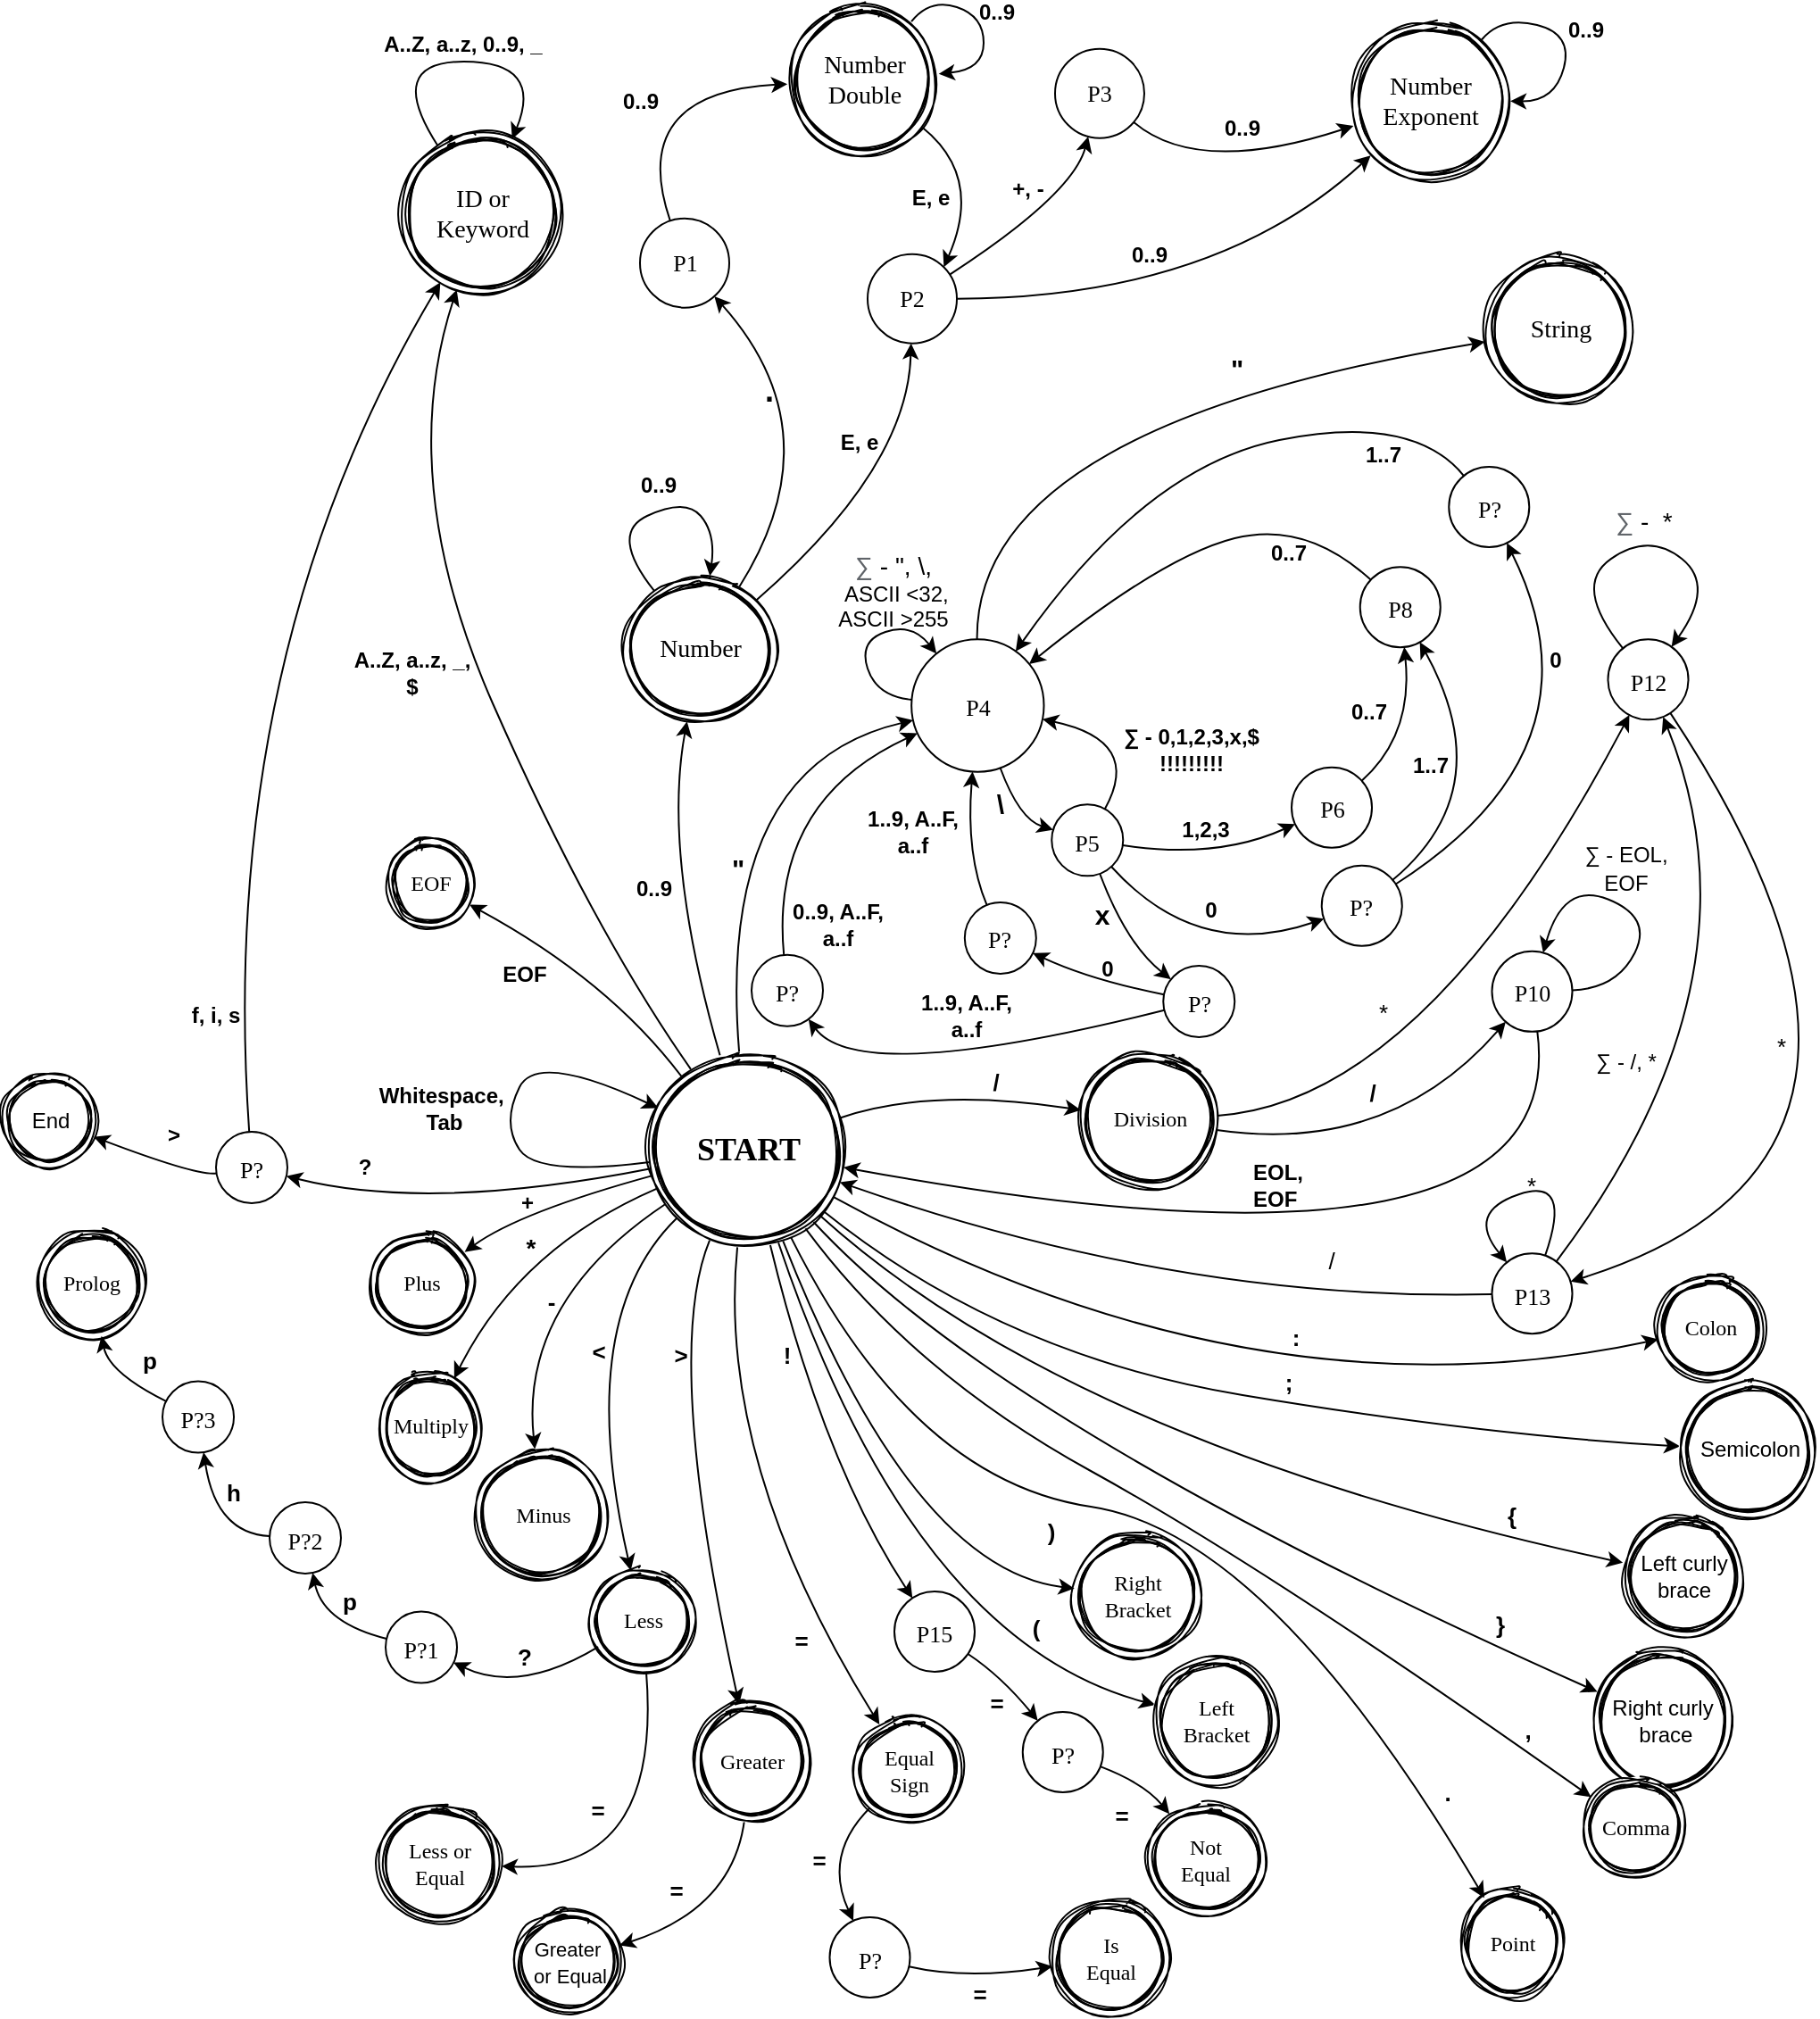 <mxfile version="20.4.2" type="device"><diagram id="mU8OwvRyY6QgTba_q5K5" name="Page-1"><mxGraphModel dx="1535" dy="2636" grid="1" gridSize="10" guides="1" tooltips="1" connect="1" arrows="1" fold="1" page="1" pageScale="1" pageWidth="827" pageHeight="1169" background="#ffffff" math="0" shadow="0"><root><mxCell id="0"/><mxCell id="1" parent="0"/><mxCell id="c10Lfxb1-2RQpXTwE6xO-3" value="&lt;font face=&quot;Lucida Console&quot; style=&quot;font-size: 18px&quot;&gt;&lt;b&gt;START&lt;/b&gt;&lt;/font&gt;" style="ellipse;shape=doubleEllipse;html=1;dashed=0;whitespace=wrap;aspect=fixed;sketch=1;strokeColor=#000000;" parent="1" vertex="1"><mxGeometry x="172.5" y="-1730" width="110" height="110" as="geometry"/></mxCell><mxCell id="c10Lfxb1-2RQpXTwE6xO-9" value="&lt;font style=&quot;font-size: 14px&quot; face=&quot;Lucida Console&quot;&gt;ID or &lt;br&gt;Keyword&lt;/font&gt;" style="ellipse;shape=doubleEllipse;html=1;dashed=0;whitespace=wrap;aspect=fixed;sketch=1;strokeColor=#000000;" parent="1" vertex="1"><mxGeometry x="33.75" y="-2244.47" width="90" height="90" as="geometry"/></mxCell><mxCell id="c10Lfxb1-2RQpXTwE6xO-11" value="" style="curved=1;endArrow=classic;html=1;" parent="1" source="c10Lfxb1-2RQpXTwE6xO-9" target="c10Lfxb1-2RQpXTwE6xO-9" edge="1"><mxGeometry width="50" height="50" relative="1" as="geometry"><mxPoint x="163.75" y="-1994.47" as="sourcePoint"/><mxPoint x="283.75" y="-2104.47" as="targetPoint"/><Array as="points"><mxPoint x="23.75" y="-2284.47"/><mxPoint x="113.75" y="-2284.47"/></Array></mxGeometry></mxCell><mxCell id="c10Lfxb1-2RQpXTwE6xO-12" value="&lt;b&gt;A..Z, a..z, _,&lt;br&gt;$&lt;br&gt;&lt;/b&gt;" style="text;html=1;strokeColor=none;fillColor=none;align=center;verticalAlign=middle;whiteSpace=wrap;rounded=0;sketch=1;" parent="1" vertex="1"><mxGeometry y="-1974.99" width="80" height="65.01" as="geometry"/></mxCell><mxCell id="c10Lfxb1-2RQpXTwE6xO-13" value="&lt;b&gt;A..Z, a..z, 0..9, _&lt;/b&gt;" style="text;html=1;strokeColor=none;fillColor=none;align=center;verticalAlign=middle;whiteSpace=wrap;rounded=0;sketch=1;" parent="1" vertex="1"><mxGeometry x="19.38" y="-2304.11" width="98.75" height="19.64" as="geometry"/></mxCell><mxCell id="c10Lfxb1-2RQpXTwE6xO-14" value="&lt;font style=&quot;font-size: 14px&quot; face=&quot;Lucida Console&quot;&gt;Number&lt;/font&gt;" style="ellipse;shape=doubleEllipse;html=1;dashed=0;whitespace=wrap;aspect=fixed;sketch=1;strokeColor=#000000;" parent="1" vertex="1"><mxGeometry x="160" y="-1996.67" width="82.5" height="82.5" as="geometry"/></mxCell><mxCell id="c10Lfxb1-2RQpXTwE6xO-17" value="&lt;b&gt;0..9&lt;/b&gt;" style="text;html=1;strokeColor=none;fillColor=none;align=center;verticalAlign=middle;whiteSpace=wrap;rounded=0;sketch=1;" parent="1" vertex="1"><mxGeometry x="157.5" y="-1829.17" width="35" height="16.67" as="geometry"/></mxCell><mxCell id="gEKfNlSnC9N8BGWj1MQN-2" value="&lt;b&gt;0..9&lt;/b&gt;" style="text;html=1;strokeColor=none;fillColor=none;align=center;verticalAlign=middle;whiteSpace=wrap;rounded=0;sketch=1;" parent="1" vertex="1"><mxGeometry x="157.5" y="-2056.67" width="40" height="20" as="geometry"/></mxCell><mxCell id="gEKfNlSnC9N8BGWj1MQN-9" value="&lt;font style=&quot;font-size: 13px&quot; face=&quot;Lucida Console&quot;&gt;P1&lt;/font&gt;" style="ellipse;whiteSpace=wrap;html=1;aspect=fixed;" parent="1" vertex="1"><mxGeometry x="167.5" y="-2196.67" width="50" height="50" as="geometry"/></mxCell><mxCell id="gEKfNlSnC9N8BGWj1MQN-10" value="" style="curved=1;endArrow=classic;html=1;rounded=0;" parent="1" source="c10Lfxb1-2RQpXTwE6xO-14" target="gEKfNlSnC9N8BGWj1MQN-9" edge="1"><mxGeometry width="50" height="50" relative="1" as="geometry"><mxPoint x="537.5" y="-1896.67" as="sourcePoint"/><mxPoint x="587.5" y="-1946.67" as="targetPoint"/><Array as="points"><mxPoint x="277.5" y="-2076.67"/></Array></mxGeometry></mxCell><mxCell id="gEKfNlSnC9N8BGWj1MQN-12" value="&lt;b&gt;&lt;font style=&quot;font-size: 18px&quot;&gt;.&lt;/font&gt;&lt;/b&gt;" style="text;html=1;strokeColor=none;fillColor=none;align=center;verticalAlign=middle;whiteSpace=wrap;rounded=0;sketch=1;" parent="1" vertex="1"><mxGeometry x="235" y="-2110" width="10" height="20" as="geometry"/></mxCell><mxCell id="gEKfNlSnC9N8BGWj1MQN-13" value="" style="curved=1;endArrow=classic;html=1;" parent="1" source="c10Lfxb1-2RQpXTwE6xO-14" target="c10Lfxb1-2RQpXTwE6xO-14" edge="1"><mxGeometry width="50" height="50" relative="1" as="geometry"><mxPoint x="171.5" y="-1996.67" as="sourcePoint"/><mxPoint x="207.49" y="-2006.64" as="targetPoint"/><Array as="points"><mxPoint x="150" y="-2020"/><mxPoint x="193" y="-2040"/><mxPoint x="210" y="-2020"/></Array></mxGeometry></mxCell><mxCell id="gEKfNlSnC9N8BGWj1MQN-18" value="&lt;font face=&quot;Lucida Console&quot; style=&quot;font-size: 14px&quot;&gt;Number&lt;br&gt;Double&lt;/font&gt;" style="ellipse;shape=doubleEllipse;html=1;dashed=0;whitespace=wrap;aspect=fixed;sketch=1;strokeColor=#000000;" parent="1" vertex="1"><mxGeometry x="250" y="-2316.67" width="85" height="85" as="geometry"/></mxCell><mxCell id="gEKfNlSnC9N8BGWj1MQN-21" value="" style="curved=1;endArrow=classic;html=1;" parent="1" source="gEKfNlSnC9N8BGWj1MQN-9" target="gEKfNlSnC9N8BGWj1MQN-18" edge="1"><mxGeometry width="50" height="50" relative="1" as="geometry"><mxPoint x="172.503" y="-2215.235" as="sourcePoint"/><mxPoint x="202.6" y="-2321.67" as="targetPoint"/><Array as="points"><mxPoint x="160" y="-2267"/></Array></mxGeometry></mxCell><mxCell id="gEKfNlSnC9N8BGWj1MQN-23" value="&lt;b&gt;0..9&lt;/b&gt;" style="text;html=1;strokeColor=none;fillColor=none;align=center;verticalAlign=middle;whiteSpace=wrap;rounded=0;sketch=1;" parent="1" vertex="1"><mxGeometry x="157.5" y="-2267.98" width="20" height="11.31" as="geometry"/></mxCell><mxCell id="gEKfNlSnC9N8BGWj1MQN-24" value="&lt;b&gt;0..9&lt;/b&gt;" style="text;html=1;strokeColor=none;fillColor=none;align=center;verticalAlign=middle;whiteSpace=wrap;rounded=0;sketch=1;" parent="1" vertex="1"><mxGeometry x="355" y="-2316.67" width="25" height="10" as="geometry"/></mxCell><mxCell id="gEKfNlSnC9N8BGWj1MQN-25" value="" style="curved=1;endArrow=classic;html=1;" parent="1" source="gEKfNlSnC9N8BGWj1MQN-18" target="gEKfNlSnC9N8BGWj1MQN-18" edge="1"><mxGeometry width="50" height="50" relative="1" as="geometry"><mxPoint x="351.35" y="-2381.31" as="sourcePoint"/><mxPoint x="406.35" y="-2351.31" as="targetPoint"/><Array as="points"><mxPoint x="330" y="-2320"/><mxPoint x="360" y="-2310"/><mxPoint x="360" y="-2280"/></Array></mxGeometry></mxCell><mxCell id="gEKfNlSnC9N8BGWj1MQN-26" value="&lt;font style=&quot;font-size: 13px&quot; face=&quot;Lucida Console&quot;&gt;P2&lt;/font&gt;" style="ellipse;whiteSpace=wrap;html=1;aspect=fixed;" parent="1" vertex="1"><mxGeometry x="295" y="-2176.67" width="50" height="50" as="geometry"/></mxCell><mxCell id="gEKfNlSnC9N8BGWj1MQN-27" value="" style="curved=1;endArrow=classic;html=1;rounded=0;fontSize=18;" parent="1" source="c10Lfxb1-2RQpXTwE6xO-14" target="gEKfNlSnC9N8BGWj1MQN-26" edge="1"><mxGeometry width="50" height="50" relative="1" as="geometry"><mxPoint x="277.5" y="-1976.67" as="sourcePoint"/><mxPoint x="337.5" y="-2046.67" as="targetPoint"/><Array as="points"><mxPoint x="317.5" y="-2056.67"/></Array></mxGeometry></mxCell><mxCell id="gEKfNlSnC9N8BGWj1MQN-28" value="" style="curved=1;endArrow=classic;html=1;rounded=0;fontSize=18;entryX=1;entryY=0;entryDx=0;entryDy=0;" parent="1" source="gEKfNlSnC9N8BGWj1MQN-18" target="gEKfNlSnC9N8BGWj1MQN-26" edge="1"><mxGeometry width="50" height="50" relative="1" as="geometry"><mxPoint x="557.5" y="-2259.67" as="sourcePoint"/><mxPoint x="647.5" y="-2146.67" as="targetPoint"/><Array as="points"><mxPoint x="360" y="-2220"/></Array></mxGeometry></mxCell><mxCell id="gEKfNlSnC9N8BGWj1MQN-29" value="&lt;b&gt;E, e&lt;/b&gt;" style="text;html=1;strokeColor=none;fillColor=none;align=center;verticalAlign=middle;whiteSpace=wrap;rounded=0;sketch=1;" parent="1" vertex="1"><mxGeometry x="317.5" y="-2216.67" width="25" height="16.67" as="geometry"/></mxCell><mxCell id="gEKfNlSnC9N8BGWj1MQN-30" value="&lt;b&gt;E, e&lt;/b&gt;" style="text;html=1;strokeColor=none;fillColor=none;align=center;verticalAlign=middle;whiteSpace=wrap;rounded=0;sketch=1;" parent="1" vertex="1"><mxGeometry x="277.5" y="-2079.06" width="25" height="16.67" as="geometry"/></mxCell><mxCell id="gEKfNlSnC9N8BGWj1MQN-32" value="&lt;font style=&quot;font-size: 13px&quot; face=&quot;Lucida Console&quot;&gt;P3&lt;/font&gt;" style="ellipse;whiteSpace=wrap;html=1;aspect=fixed;" parent="1" vertex="1"><mxGeometry x="400" y="-2291.67" width="50" height="50" as="geometry"/></mxCell><mxCell id="gEKfNlSnC9N8BGWj1MQN-33" value="" style="curved=1;endArrow=classic;html=1;rounded=0;fontSize=18;" parent="1" source="gEKfNlSnC9N8BGWj1MQN-26" target="gEKfNlSnC9N8BGWj1MQN-32" edge="1"><mxGeometry width="50" height="50" relative="1" as="geometry"><mxPoint x="587.5" y="-2081.67" as="sourcePoint"/><mxPoint x="687.5" y="-2166.67" as="targetPoint"/><Array as="points"><mxPoint x="410" y="-2210"/></Array></mxGeometry></mxCell><mxCell id="gEKfNlSnC9N8BGWj1MQN-34" value="&lt;b&gt;+, -&lt;/b&gt;" style="text;html=1;strokeColor=none;fillColor=none;align=center;verticalAlign=middle;whiteSpace=wrap;rounded=0;sketch=1;" parent="1" vertex="1"><mxGeometry x="371.25" y="-2216.67" width="27.5" height="6.67" as="geometry"/></mxCell><mxCell id="gEKfNlSnC9N8BGWj1MQN-35" value="&lt;font face=&quot;Lucida Console&quot; style=&quot;font-size: 14px&quot;&gt;Number&lt;br&gt;Exponent&lt;/font&gt;" style="ellipse;shape=doubleEllipse;html=1;dashed=0;whitespace=wrap;aspect=fixed;sketch=1;strokeColor=#000000;" parent="1" vertex="1"><mxGeometry x="565" y="-2307.33" width="90" height="90" as="geometry"/></mxCell><mxCell id="gEKfNlSnC9N8BGWj1MQN-37" value="&lt;b&gt;0..9&lt;/b&gt;" style="text;html=1;strokeColor=none;fillColor=none;align=center;verticalAlign=middle;whiteSpace=wrap;rounded=0;sketch=1;" parent="1" vertex="1"><mxGeometry x="432.5" y="-2185.72" width="40" height="20" as="geometry"/></mxCell><mxCell id="gEKfNlSnC9N8BGWj1MQN-39" value="" style="curved=1;endArrow=classic;html=1;rounded=0;fontSize=18;" parent="1" source="gEKfNlSnC9N8BGWj1MQN-32" target="gEKfNlSnC9N8BGWj1MQN-35" edge="1"><mxGeometry width="50" height="50" relative="1" as="geometry"><mxPoint x="567.5" y="-2199.85" as="sourcePoint"/><mxPoint x="559.32" y="-2176.67" as="targetPoint"/><Array as="points"><mxPoint x="480" y="-2220"/></Array></mxGeometry></mxCell><mxCell id="gEKfNlSnC9N8BGWj1MQN-40" value="&lt;b&gt;0..9&lt;/b&gt;" style="text;html=1;strokeColor=none;fillColor=none;align=center;verticalAlign=middle;whiteSpace=wrap;rounded=0;sketch=1;" parent="1" vertex="1"><mxGeometry x="485" y="-2256.67" width="40" height="20" as="geometry"/></mxCell><mxCell id="gEKfNlSnC9N8BGWj1MQN-45" value="&lt;font style=&quot;font-size: 13px&quot; face=&quot;Lucida Console&quot;&gt;P4&lt;/font&gt;" style="ellipse;whiteSpace=wrap;html=1;aspect=fixed;fontSize=18;" parent="1" vertex="1"><mxGeometry x="319.58" y="-1960.83" width="74.17" height="74.17" as="geometry"/></mxCell><mxCell id="gEKfNlSnC9N8BGWj1MQN-48" value="&lt;font style=&quot;font-size: 14px&quot; face=&quot;Lucida Console&quot;&gt;String&lt;/font&gt;" style="ellipse;shape=doubleEllipse;html=1;dashed=0;whitespace=wrap;aspect=fixed;sketch=1;strokeColor=#000000;" parent="1" vertex="1"><mxGeometry x="640.18" y="-2176.67" width="84.64" height="84.64" as="geometry"/></mxCell><mxCell id="gEKfNlSnC9N8BGWj1MQN-49" value="" style="curved=1;endArrow=classic;html=1;rounded=0;fontSize=15;" parent="1" source="gEKfNlSnC9N8BGWj1MQN-45" target="gEKfNlSnC9N8BGWj1MQN-45" edge="1"><mxGeometry width="50" height="50" relative="1" as="geometry"><mxPoint x="318.75" y="-1986.67" as="sourcePoint"/><mxPoint x="428.75" y="-1946.67" as="targetPoint"/><Array as="points"><mxPoint x="300" y="-1929"/><mxPoint x="290" y="-1960"/><mxPoint x="320" y="-1970"/></Array></mxGeometry></mxCell><mxCell id="gEKfNlSnC9N8BGWj1MQN-50" value="&lt;font style=&quot;font-size: 14px&quot;&gt;&lt;span style=&quot;text-align: left&quot;&gt;&lt;font color=&quot;#5f6368&quot;&gt;&lt;span style=&quot;background-color: rgb(255 , 255 , 255)&quot;&gt;∑&amp;nbsp;&lt;/span&gt;&lt;/font&gt;&lt;/span&gt;- &quot;, \,&lt;/font&gt;&lt;span style=&quot;text-align: left&quot;&gt;&lt;font color=&quot;#5f6368&quot;&gt;&lt;span style=&quot;background-color: rgb(255 , 255 , 255)&quot;&gt;&lt;font size=&quot;3&quot;&gt;&lt;br&gt;&lt;/font&gt;&amp;nbsp;&lt;/span&gt;&lt;/font&gt;&lt;/span&gt;ASCII &amp;lt;32, &lt;br&gt;ASCII &amp;gt;255" style="text;html=1;strokeColor=none;fillColor=none;align=center;verticalAlign=middle;whiteSpace=wrap;rounded=0;sketch=1;" parent="1" vertex="1"><mxGeometry x="260" y="-2018.93" width="98.75" height="60" as="geometry"/></mxCell><mxCell id="gEKfNlSnC9N8BGWj1MQN-51" value="" style="curved=1;endArrow=classic;html=1;" parent="1" source="gEKfNlSnC9N8BGWj1MQN-45" target="gEKfNlSnC9N8BGWj1MQN-48" edge="1"><mxGeometry width="50" height="50" relative="1" as="geometry"><mxPoint x="358.75" y="-1736.17" as="sourcePoint"/><mxPoint x="470" y="-2070" as="targetPoint"/><Array as="points"><mxPoint x="355" y="-2080"/></Array></mxGeometry></mxCell><mxCell id="gEKfNlSnC9N8BGWj1MQN-52" value="&lt;b&gt;&lt;font style=&quot;font-size: 15px&quot;&gt;&quot;&lt;/font&gt;&lt;/b&gt;" style="text;html=1;strokeColor=none;fillColor=none;align=center;verticalAlign=middle;whiteSpace=wrap;rounded=0;sketch=1;" parent="1" vertex="1"><mxGeometry x="494.37" y="-2120" width="16.25" height="13.34" as="geometry"/></mxCell><mxCell id="gEKfNlSnC9N8BGWj1MQN-53" value="&lt;font style=&quot;font-size: 13px&quot; face=&quot;Lucida Console&quot;&gt;P5&lt;/font&gt;" style="ellipse;whiteSpace=wrap;html=1;aspect=fixed;fontSize=18;" parent="1" vertex="1"><mxGeometry x="398.13" y="-1868.34" width="40" height="40" as="geometry"/></mxCell><mxCell id="gEKfNlSnC9N8BGWj1MQN-54" value="" style="curved=1;endArrow=classic;html=1;rounded=0;fontSize=15;" parent="1" source="gEKfNlSnC9N8BGWj1MQN-45" target="gEKfNlSnC9N8BGWj1MQN-53" edge="1"><mxGeometry width="50" height="50" relative="1" as="geometry"><mxPoint x="488.75" y="-1856.67" as="sourcePoint"/><mxPoint x="388.75" y="-1846.67" as="targetPoint"/><Array as="points"><mxPoint x="380" y="-1860"/></Array></mxGeometry></mxCell><mxCell id="gEKfNlSnC9N8BGWj1MQN-55" value="&lt;span style=&quot;font-size: 15px&quot;&gt;&lt;b&gt;\&lt;/b&gt;&lt;/span&gt;" style="text;html=1;strokeColor=none;fillColor=none;align=center;verticalAlign=middle;whiteSpace=wrap;rounded=0;sketch=1;" parent="1" vertex="1"><mxGeometry x="365.81" y="-1880.22" width="7.19" height="23.33" as="geometry"/></mxCell><mxCell id="gEKfNlSnC9N8BGWj1MQN-56" value="&lt;font style=&quot;font-size: 13px&quot; face=&quot;Lucida Console&quot;&gt;P6&lt;/font&gt;" style="ellipse;whiteSpace=wrap;html=1;aspect=fixed;fontSize=18;" parent="1" vertex="1"><mxGeometry x="532.51" y="-1889.16" width="45" height="45" as="geometry"/></mxCell><mxCell id="gEKfNlSnC9N8BGWj1MQN-57" value="" style="curved=1;endArrow=classic;html=1;rounded=0;fontSize=15;" parent="1" source="gEKfNlSnC9N8BGWj1MQN-53" target="gEKfNlSnC9N8BGWj1MQN-56" edge="1"><mxGeometry width="50" height="50" relative="1" as="geometry"><mxPoint x="459.38" y="-1824.17" as="sourcePoint"/><mxPoint x="509.38" y="-1874.17" as="targetPoint"/><Array as="points"><mxPoint x="490.63" y="-1837.5"/></Array></mxGeometry></mxCell><mxCell id="gEKfNlSnC9N8BGWj1MQN-58" value="&lt;b&gt;1,2,3&lt;/b&gt;" style="text;html=1;strokeColor=none;fillColor=none;align=center;verticalAlign=middle;whiteSpace=wrap;rounded=0;sketch=1;" parent="1" vertex="1"><mxGeometry x="468.13" y="-1864.16" width="32.5" height="20" as="geometry"/></mxCell><mxCell id="gEKfNlSnC9N8BGWj1MQN-63" value="&lt;font style=&quot;font-size: 13px&quot; face=&quot;Lucida Console&quot;&gt;P8&lt;/font&gt;" style="ellipse;whiteSpace=wrap;html=1;aspect=fixed;fontSize=18;" parent="1" vertex="1"><mxGeometry x="570.88" y="-2001.43" width="45" height="45" as="geometry"/></mxCell><mxCell id="gEKfNlSnC9N8BGWj1MQN-71" value="" style="curved=1;endArrow=classic;html=1;rounded=0;fontSize=15;" parent="1" source="gEKfNlSnC9N8BGWj1MQN-56" target="gEKfNlSnC9N8BGWj1MQN-63" edge="1"><mxGeometry width="50" height="50" relative="1" as="geometry"><mxPoint x="454.66" y="-1856.57" as="sourcePoint"/><mxPoint x="501.88" y="-1884.17" as="targetPoint"/><Array as="points"><mxPoint x="600.63" y="-1907.5"/></Array></mxGeometry></mxCell><mxCell id="gEKfNlSnC9N8BGWj1MQN-72" value="&lt;b&gt;0..7&lt;br&gt;&lt;/b&gt;" style="text;html=1;strokeColor=none;fillColor=none;align=center;verticalAlign=middle;whiteSpace=wrap;rounded=0;sketch=1;" parent="1" vertex="1"><mxGeometry x="551.25" y="-1935.4" width="50" height="30" as="geometry"/></mxCell><mxCell id="gEKfNlSnC9N8BGWj1MQN-74" value="" style="curved=1;endArrow=classic;html=1;rounded=0;fontSize=15;" parent="1" source="gEKfNlSnC9N8BGWj1MQN-63" target="gEKfNlSnC9N8BGWj1MQN-45" edge="1"><mxGeometry width="50" height="50" relative="1" as="geometry"><mxPoint x="404.255" y="-1804.035" as="sourcePoint"/><mxPoint x="432.881" y="-1978.09" as="targetPoint"/><Array as="points"><mxPoint x="540.63" y="-2027.5"/><mxPoint x="460.63" y="-2007.5"/></Array></mxGeometry></mxCell><mxCell id="gEKfNlSnC9N8BGWj1MQN-75" value="&lt;b&gt;0..7&lt;br&gt;&lt;/b&gt;" style="text;html=1;strokeColor=none;fillColor=none;align=center;verticalAlign=middle;whiteSpace=wrap;rounded=0;sketch=1;" parent="1" vertex="1"><mxGeometry x="505.63" y="-2023.93" width="50" height="30" as="geometry"/></mxCell><mxCell id="gEKfNlSnC9N8BGWj1MQN-77" value="" style="curved=1;endArrow=classic;html=1;rounded=0;fontSize=15;" parent="1" source="gEKfNlSnC9N8BGWj1MQN-53" target="gEKfNlSnC9N8BGWj1MQN-45" edge="1"><mxGeometry width="50" height="50" relative="1" as="geometry"><mxPoint x="419.194" y="-1916.339" as="sourcePoint"/><mxPoint x="431.933" y="-1923.527" as="targetPoint"/><Array as="points"><mxPoint x="449.38" y="-1904.17"/></Array></mxGeometry></mxCell><mxCell id="gEKfNlSnC9N8BGWj1MQN-78" value="&lt;span style=&quot;font-family: arial, sans-serif; text-align: left; background-color: rgb(255, 255, 255);&quot;&gt;&lt;b&gt;∑ - 0,1,2,3,x,$&lt;br&gt;!!!!!!!!!&lt;br&gt;&lt;/b&gt;&lt;/span&gt;" style="text;html=1;strokeColor=none;fillColor=none;align=center;verticalAlign=middle;whiteSpace=wrap;rounded=0;sketch=1;" parent="1" vertex="1"><mxGeometry x="432.51" y="-1914.17" width="87.49" height="30" as="geometry"/></mxCell><mxCell id="gEKfNlSnC9N8BGWj1MQN-83" value="&lt;b&gt;+&lt;br&gt;&lt;/b&gt;" style="text;html=1;strokeColor=none;fillColor=none;align=center;verticalAlign=middle;whiteSpace=wrap;rounded=0;sketch=1;" parent="1" vertex="1"><mxGeometry x="97.5" y="-1650" width="12.5" height="10" as="geometry"/></mxCell><mxCell id="gEKfNlSnC9N8BGWj1MQN-89" value="&lt;font style=&quot;font-size: 12px&quot; face=&quot;Lucida Console&quot;&gt;Plus&lt;/font&gt;" style="ellipse;shape=doubleEllipse;html=1;dashed=0;whitespace=wrap;aspect=fixed;sketch=1;strokeColor=#000000;" parent="1" vertex="1"><mxGeometry x="15" y="-1630" width="60" height="60" as="geometry"/></mxCell><mxCell id="gEKfNlSnC9N8BGWj1MQN-91" value="&lt;font style=&quot;font-size: 12px&quot; face=&quot;Comic Sans MS&quot;&gt;Multiply&lt;/font&gt;" style="ellipse;shape=doubleEllipse;html=1;dashed=0;whitespace=wrap;aspect=fixed;sketch=1;strokeColor=#000000;" parent="1" vertex="1"><mxGeometry x="20" y="-1550" width="60" height="60" as="geometry"/></mxCell><mxCell id="gEKfNlSnC9N8BGWj1MQN-92" value="&lt;b&gt;&lt;font style=&quot;font-size: 14px&quot;&gt;*&lt;/font&gt;&lt;br&gt;&lt;/b&gt;" style="text;html=1;strokeColor=none;fillColor=none;align=center;verticalAlign=middle;whiteSpace=wrap;rounded=0;sketch=1;" parent="1" vertex="1"><mxGeometry x="100" y="-1625" width="12.5" height="10" as="geometry"/></mxCell><mxCell id="gEKfNlSnC9N8BGWj1MQN-96" value="&lt;b&gt;&lt;font style=&quot;font-size: 13px&quot;&gt;-&lt;/font&gt;&lt;br&gt;&lt;/b&gt;" style="text;html=1;strokeColor=none;fillColor=none;align=center;verticalAlign=middle;whiteSpace=wrap;rounded=0;sketch=1;" parent="1" vertex="1"><mxGeometry x="97.5" y="-1605" width="40" height="30" as="geometry"/></mxCell><mxCell id="gEKfNlSnC9N8BGWj1MQN-104" value="&lt;font style=&quot;font-size: 12px&quot; face=&quot;Lucida Console&quot;&gt;Division&lt;/font&gt;" style="ellipse;shape=doubleEllipse;html=1;dashed=0;whitespace=wrap;aspect=fixed;sketch=1;strokeColor=#000000;" parent="1" vertex="1"><mxGeometry x="414.06" y="-1730" width="76.88" height="76.88" as="geometry"/></mxCell><mxCell id="gEKfNlSnC9N8BGWj1MQN-105" value="&lt;b&gt;&lt;span style=&quot;font-size: 13px&quot;&gt;/&lt;/span&gt;&lt;br&gt;&lt;/b&gt;" style="text;html=1;strokeColor=none;fillColor=none;align=center;verticalAlign=middle;whiteSpace=wrap;rounded=0;sketch=1;" parent="1" vertex="1"><mxGeometry x="347" y="-1728" width="40" height="30" as="geometry"/></mxCell><mxCell id="gEKfNlSnC9N8BGWj1MQN-107" value="&lt;font style=&quot;font-size: 13px&quot; face=&quot;Lucida Console&quot;&gt;P10&lt;/font&gt;" style="ellipse;whiteSpace=wrap;html=1;aspect=fixed;fontSize=18;" parent="1" vertex="1"><mxGeometry x="644.75" y="-1786.07" width="45" height="45" as="geometry"/></mxCell><mxCell id="gEKfNlSnC9N8BGWj1MQN-108" value="" style="curved=1;endArrow=classic;html=1;rounded=0;fontSize=15;" parent="1" source="gEKfNlSnC9N8BGWj1MQN-104" target="gEKfNlSnC9N8BGWj1MQN-107" edge="1"><mxGeometry width="50" height="50" relative="1" as="geometry"><mxPoint x="485.996" y="-1618.573" as="sourcePoint"/><mxPoint x="683.511" y="-1658.088" as="targetPoint"/><Array as="points"><mxPoint x="587.25" y="-1671.9"/></Array></mxGeometry></mxCell><mxCell id="gEKfNlSnC9N8BGWj1MQN-109" value="" style="curved=1;endArrow=classic;html=1;rounded=0;fontSize=13;" parent="1" source="gEKfNlSnC9N8BGWj1MQN-107" target="gEKfNlSnC9N8BGWj1MQN-107" edge="1"><mxGeometry width="50" height="50" relative="1" as="geometry"><mxPoint x="661" y="-1724.4" as="sourcePoint"/><mxPoint x="711" y="-1774.4" as="targetPoint"/><Array as="points"><mxPoint x="714.75" y="-1765.23"/><mxPoint x="734.75" y="-1805.23"/><mxPoint x="684.75" y="-1825.23"/></Array></mxGeometry></mxCell><mxCell id="gEKfNlSnC9N8BGWj1MQN-110" value="&lt;font style=&quot;font-size: 12px&quot;&gt;&lt;span style=&quot;font-family: &amp;quot;arial&amp;quot; , sans-serif ; text-align: left ; background-color: rgb(255 , 255 , 255)&quot;&gt;&lt;font style=&quot;font-size: 12px&quot;&gt;∑&amp;nbsp;&lt;/font&gt;&lt;/span&gt;&lt;span style=&quot;font-family: &amp;quot;arial&amp;quot; , sans-serif ; text-align: left ; background-color: rgb(255 , 255 , 255)&quot;&gt;-&amp;nbsp;&lt;/span&gt;EOL,&lt;br&gt;EOF&lt;br&gt;&lt;/font&gt;" style="text;html=1;strokeColor=none;fillColor=none;align=center;verticalAlign=middle;whiteSpace=wrap;rounded=0;fontSize=13;" parent="1" vertex="1"><mxGeometry x="689.75" y="-1852.72" width="60" height="39.17" as="geometry"/></mxCell><mxCell id="gEKfNlSnC9N8BGWj1MQN-115" value="*" style="text;html=1;strokeColor=none;fillColor=none;align=center;verticalAlign=middle;whiteSpace=wrap;rounded=0;fontSize=13;" parent="1" vertex="1"><mxGeometry x="578.75" y="-1760" width="10" height="15.84" as="geometry"/></mxCell><mxCell id="gEKfNlSnC9N8BGWj1MQN-116" value="&lt;font style=&quot;font-size: 13px&quot; face=&quot;Lucida Console&quot;&gt;P12&lt;/font&gt;" style="ellipse;whiteSpace=wrap;html=1;aspect=fixed;fontSize=18;" parent="1" vertex="1"><mxGeometry x="709.75" y="-1960.83" width="45" height="45" as="geometry"/></mxCell><mxCell id="gEKfNlSnC9N8BGWj1MQN-119" value="" style="curved=1;endArrow=classic;html=1;rounded=0;fontSize=13;" parent="1" source="gEKfNlSnC9N8BGWj1MQN-116" target="gEKfNlSnC9N8BGWj1MQN-116" edge="1"><mxGeometry width="50" height="50" relative="1" as="geometry"><mxPoint x="679.516" y="-1834.371" as="sourcePoint"/><mxPoint x="706.004" y="-1840.862" as="targetPoint"/><Array as="points"><mxPoint x="689.75" y="-1990.83"/><mxPoint x="732.75" y="-2020.83"/><mxPoint x="769.75" y="-1990.83"/></Array></mxGeometry></mxCell><mxCell id="gEKfNlSnC9N8BGWj1MQN-120" value="&lt;span style=&quot;font-size: 12px&quot;&gt;&lt;font style=&quot;font-size: 14px&quot;&gt;&lt;span style=&quot;text-align: left&quot;&gt;&lt;font color=&quot;#5f6368&quot;&gt;&lt;span style=&quot;background-color: rgb(255 , 255 , 255)&quot;&gt;∑&amp;nbsp;&lt;/span&gt;&lt;/font&gt;&lt;/span&gt;- &amp;nbsp;*&lt;/font&gt;&lt;/span&gt;" style="text;html=1;strokeColor=none;fillColor=none;align=center;verticalAlign=middle;whiteSpace=wrap;rounded=0;fontSize=13;" parent="1" vertex="1"><mxGeometry x="700.38" y="-2036.67" width="60" height="20" as="geometry"/></mxCell><mxCell id="gEKfNlSnC9N8BGWj1MQN-121" value="&lt;font style=&quot;font-size: 13px&quot; face=&quot;Lucida Console&quot;&gt;P13&lt;/font&gt;" style="ellipse;whiteSpace=wrap;html=1;aspect=fixed;fontSize=18;" parent="1" vertex="1"><mxGeometry x="644.75" y="-1616.9" width="45" height="45" as="geometry"/></mxCell><mxCell id="gEKfNlSnC9N8BGWj1MQN-123" value="/" style="text;html=1;strokeColor=none;fillColor=none;align=center;verticalAlign=middle;whiteSpace=wrap;rounded=0;fontSize=13;" parent="1" vertex="1"><mxGeometry x="543.75" y="-1625" width="21.5" height="23.1" as="geometry"/></mxCell><mxCell id="gEKfNlSnC9N8BGWj1MQN-126" style="edgeStyle=orthogonalEdgeStyle;rounded=0;orthogonalLoop=1;jettySize=auto;html=1;exitX=0.5;exitY=1;exitDx=0;exitDy=0;fontSize=13;" parent="1" source="gEKfNlSnC9N8BGWj1MQN-105" target="gEKfNlSnC9N8BGWj1MQN-105" edge="1"><mxGeometry relative="1" as="geometry"/></mxCell><mxCell id="gEKfNlSnC9N8BGWj1MQN-127" value="&lt;b&gt;&lt;span style=&quot;font-size: 13px&quot;&gt;/&lt;/span&gt;&lt;br&gt;&lt;/b&gt;" style="text;html=1;strokeColor=none;fillColor=none;align=center;verticalAlign=middle;whiteSpace=wrap;rounded=0;sketch=1;" parent="1" vertex="1"><mxGeometry x="563.57" y="-1716.9" width="27.5" height="19.17" as="geometry"/></mxCell><mxCell id="gEKfNlSnC9N8BGWj1MQN-140" value="&lt;font style=&quot;font-size: 12px&quot; face=&quot;Lucida Console&quot;&gt;Less&lt;/font&gt;" style="ellipse;shape=doubleEllipse;html=1;dashed=0;whitespace=wrap;aspect=fixed;sketch=1;strokeColor=#000000;" parent="1" vertex="1"><mxGeometry x="140" y="-1440" width="57.5" height="57.5" as="geometry"/></mxCell><mxCell id="gEKfNlSnC9N8BGWj1MQN-143" value="" style="curved=1;endArrow=classic;html=1;rounded=0;fontSize=15;" parent="1" source="gEKfNlSnC9N8BGWj1MQN-140" target="RX9iUeLQWRKdP_naYuRB-16" edge="1"><mxGeometry width="50" height="50" relative="1" as="geometry"><mxPoint x="84.289" y="-1464.344" as="sourcePoint"/><mxPoint x="74.997" y="-1272.026" as="targetPoint"/><Array as="points"><mxPoint x="180" y="-1270"/></Array></mxGeometry></mxCell><mxCell id="gEKfNlSnC9N8BGWj1MQN-144" value="&lt;b&gt;&lt;font style=&quot;font-size: 13px&quot;&gt;&amp;lt;&lt;/font&gt;&lt;br&gt;&lt;/b&gt;" style="text;html=1;strokeColor=none;fillColor=none;align=center;verticalAlign=middle;whiteSpace=wrap;rounded=0;sketch=1;" parent="1" vertex="1"><mxGeometry x="137.5" y="-1570" width="12.5" height="15" as="geometry"/></mxCell><mxCell id="gEKfNlSnC9N8BGWj1MQN-145" value="&lt;b&gt;&lt;font style=&quot;font-size: 13px&quot;&gt;=&lt;/font&gt;&lt;br&gt;&lt;/b&gt;" style="text;html=1;strokeColor=none;fillColor=none;align=center;verticalAlign=middle;whiteSpace=wrap;rounded=0;sketch=1;" parent="1" vertex="1"><mxGeometry x="123.75" y="-1320" width="40" height="30" as="geometry"/></mxCell><mxCell id="gEKfNlSnC9N8BGWj1MQN-147" value="&lt;span style=&quot;font-size: 11px&quot;&gt;Greater&amp;nbsp;&lt;br&gt;or Equal&lt;br&gt;&lt;/span&gt;" style="ellipse;shape=doubleEllipse;html=1;dashed=0;whitespace=wrap;aspect=fixed;sketch=1;strokeColor=#000000;" parent="1" vertex="1"><mxGeometry x="97.5" y="-1250" width="60" height="60" as="geometry"/></mxCell><mxCell id="gEKfNlSnC9N8BGWj1MQN-149" value="&lt;b&gt;&lt;span style=&quot;font-size: 13px&quot;&gt;&amp;gt;&lt;/span&gt;&lt;br&gt;&lt;/b&gt;" style="text;html=1;strokeColor=none;fillColor=none;align=center;verticalAlign=middle;whiteSpace=wrap;rounded=0;sketch=1;" parent="1" vertex="1"><mxGeometry x="183.75" y="-1570" width="12.5" height="20" as="geometry"/></mxCell><mxCell id="gEKfNlSnC9N8BGWj1MQN-151" value="&lt;b&gt;&lt;font style=&quot;font-size: 13px&quot;&gt;=&lt;/font&gt;&lt;br&gt;&lt;/b&gt;" style="text;html=1;strokeColor=none;fillColor=none;align=center;verticalAlign=middle;whiteSpace=wrap;rounded=0;sketch=1;" parent="1" vertex="1"><mxGeometry x="167.5" y="-1275" width="40" height="30" as="geometry"/></mxCell><mxCell id="gEKfNlSnC9N8BGWj1MQN-152" value="" style="curved=1;endArrow=classic;html=1;rounded=0;fontSize=15;" parent="1" source="RX9iUeLQWRKdP_naYuRB-15" target="gEKfNlSnC9N8BGWj1MQN-147" edge="1"><mxGeometry width="50" height="50" relative="1" as="geometry"><mxPoint x="226.087" y="-1307.624" as="sourcePoint"/><mxPoint x="214.971" y="-1358.291" as="targetPoint"/><Array as="points"><mxPoint x="220" y="-1250"/></Array></mxGeometry></mxCell><mxCell id="gEKfNlSnC9N8BGWj1MQN-153" value="&lt;font face=&quot;Lucida Console&quot; style=&quot;font-size: 12px&quot;&gt;Equal&lt;br&gt;Sign&lt;/font&gt;" style="ellipse;shape=doubleEllipse;html=1;dashed=0;whitespace=wrap;aspect=fixed;sketch=1;strokeColor=#000000;" parent="1" vertex="1"><mxGeometry x="287.5" y="-1357.5" width="60" height="60" as="geometry"/></mxCell><mxCell id="gEKfNlSnC9N8BGWj1MQN-154" value="&lt;font face=&quot;Lucida Console&quot; style=&quot;font-size: 12px&quot;&gt;Is&lt;br&gt;Equal&lt;/font&gt;" style="ellipse;shape=doubleEllipse;html=1;dashed=0;whitespace=wrap;aspect=fixed;sketch=1;strokeColor=#000000;" parent="1" vertex="1"><mxGeometry x="398.13" y="-1255" width="65" height="65" as="geometry"/></mxCell><mxCell id="gEKfNlSnC9N8BGWj1MQN-156" value="" style="curved=1;endArrow=classic;html=1;rounded=0;fontSize=15;" parent="1" source="kxQ9ubgW_bPfSFKDIq2G-47" target="gEKfNlSnC9N8BGWj1MQN-154" edge="1"><mxGeometry width="50" height="50" relative="1" as="geometry"><mxPoint x="103.887" y="-1460.496" as="sourcePoint"/><mxPoint x="224.971" y="-1348.291" as="targetPoint"/><Array as="points"><mxPoint x="350" y="-1210"/></Array></mxGeometry></mxCell><mxCell id="gEKfNlSnC9N8BGWj1MQN-158" value="&lt;b&gt;&lt;font style=&quot;font-size: 13px&quot;&gt;=&lt;/font&gt;&lt;br&gt;&lt;/b&gt;" style="text;html=1;strokeColor=none;fillColor=none;align=center;verticalAlign=middle;whiteSpace=wrap;rounded=0;sketch=1;" parent="1" vertex="1"><mxGeometry x="237.5" y="-1415" width="40" height="30" as="geometry"/></mxCell><mxCell id="gEKfNlSnC9N8BGWj1MQN-159" value="&lt;b&gt;&lt;font style=&quot;font-size: 13px&quot;&gt;=&lt;/font&gt;&lt;br&gt;&lt;/b&gt;" style="text;html=1;strokeColor=none;fillColor=none;align=center;verticalAlign=middle;whiteSpace=wrap;rounded=0;sketch=1;" parent="1" vertex="1"><mxGeometry x="250" y="-1290" width="36.25" height="25" as="geometry"/></mxCell><mxCell id="gEKfNlSnC9N8BGWj1MQN-161" value="&lt;font style=&quot;font-size: 12px&quot; face=&quot;Lucida Console&quot;&gt;Not&lt;br&gt;Equal&lt;/font&gt;" style="ellipse;shape=doubleEllipse;html=1;dashed=0;whitespace=wrap;aspect=fixed;sketch=1;strokeColor=#000000;" parent="1" vertex="1"><mxGeometry x="451.88" y="-1310" width="65" height="65" as="geometry"/></mxCell><mxCell id="gEKfNlSnC9N8BGWj1MQN-162" value="&lt;font style=&quot;font-size: 13px&quot; face=&quot;Lucida Console&quot;&gt;P15&lt;/font&gt;" style="ellipse;whiteSpace=wrap;html=1;aspect=fixed;fontSize=18;" parent="1" vertex="1"><mxGeometry x="310" y="-1427.5" width="45" height="45" as="geometry"/></mxCell><mxCell id="gEKfNlSnC9N8BGWj1MQN-164" value="" style="curved=1;endArrow=classic;html=1;rounded=0;fontSize=15;" parent="1" source="kxQ9ubgW_bPfSFKDIq2G-44" target="gEKfNlSnC9N8BGWj1MQN-161" edge="1"><mxGeometry width="50" height="50" relative="1" as="geometry"><mxPoint x="110.827" y="-1467.771" as="sourcePoint"/><mxPoint x="280.038" y="-1346.641" as="targetPoint"/><Array as="points"><mxPoint x="450" y="-1320"/></Array></mxGeometry></mxCell><mxCell id="gEKfNlSnC9N8BGWj1MQN-165" value="&lt;b&gt;&lt;span style=&quot;font-size: 13px&quot;&gt;!&lt;/span&gt;&lt;br&gt;&lt;/b&gt;" style="text;html=1;strokeColor=none;fillColor=none;align=center;verticalAlign=middle;whiteSpace=wrap;rounded=0;sketch=1;" parent="1" vertex="1"><mxGeometry x="230" y="-1575.25" width="40" height="30" as="geometry"/></mxCell><mxCell id="gEKfNlSnC9N8BGWj1MQN-166" value="&lt;b&gt;&lt;font style=&quot;font-size: 13px&quot;&gt;=&lt;/font&gt;&lt;br&gt;&lt;/b&gt;" style="text;html=1;strokeColor=none;fillColor=none;align=center;verticalAlign=middle;whiteSpace=wrap;rounded=0;sketch=1;" parent="1" vertex="1"><mxGeometry x="360.75" y="-1370" width="12.5" height="10" as="geometry"/></mxCell><mxCell id="gEKfNlSnC9N8BGWj1MQN-170" value="&lt;font face=&quot;Lucida Console&quot; style=&quot;font-size: 12px&quot;&gt;Right&lt;br&gt;Bracket&lt;/font&gt;" style="ellipse;shape=doubleEllipse;html=1;dashed=0;whitespace=wrap;aspect=fixed;sketch=1;strokeColor=#000000;" parent="1" vertex="1"><mxGeometry x="410.63" y="-1460" width="70" height="70" as="geometry"/></mxCell><mxCell id="gEKfNlSnC9N8BGWj1MQN-173" value="&lt;b&gt;&lt;font style=&quot;font-size: 13px&quot;&gt;(&lt;/font&gt;&lt;br&gt;&lt;/b&gt;" style="text;html=1;strokeColor=none;fillColor=none;align=center;verticalAlign=middle;whiteSpace=wrap;rounded=0;sketch=1;" parent="1" vertex="1"><mxGeometry x="375.0" y="-1415" width="29.46" height="15" as="geometry"/></mxCell><mxCell id="gEKfNlSnC9N8BGWj1MQN-174" value="&lt;span&gt;&lt;font style=&quot;font-size: 13px&quot;&gt;)&lt;/font&gt;&lt;br&gt;&lt;/span&gt;" style="text;html=1;strokeColor=none;fillColor=none;align=center;verticalAlign=middle;whiteSpace=wrap;rounded=0;sketch=1;fontStyle=1" parent="1" vertex="1"><mxGeometry x="387" y="-1471.23" width="21.88" height="20" as="geometry"/></mxCell><mxCell id="gEKfNlSnC9N8BGWj1MQN-178" value="&lt;span&gt;&lt;font size=&quot;2&quot;&gt;;&lt;/font&gt;&lt;br&gt;&lt;/span&gt;" style="text;html=1;strokeColor=none;fillColor=none;align=center;verticalAlign=middle;whiteSpace=wrap;rounded=0;sketch=1;fontStyle=1" parent="1" vertex="1"><mxGeometry x="510.62" y="-1560" width="40" height="30" as="geometry"/></mxCell><mxCell id="gEKfNlSnC9N8BGWj1MQN-179" value="&lt;font style=&quot;font-size: 12px&quot; face=&quot;Lucida Console&quot;&gt;Сolon&lt;/font&gt;" style="ellipse;shape=doubleEllipse;html=1;dashed=0;whitespace=wrap;aspect=fixed;sketch=1;strokeColor=#000000;" parent="1" vertex="1"><mxGeometry x="737.25" y="-1605" width="60" height="60" as="geometry"/></mxCell><mxCell id="gEKfNlSnC9N8BGWj1MQN-181" value="&lt;span&gt;&lt;font style=&quot;font-size: 13px&quot;&gt;:&lt;/font&gt;&lt;br&gt;&lt;/span&gt;" style="text;html=1;strokeColor=none;fillColor=none;align=center;verticalAlign=middle;whiteSpace=wrap;rounded=0;sketch=1;fontStyle=1" parent="1" vertex="1"><mxGeometry x="514.75" y="-1585" width="40" height="30" as="geometry"/></mxCell><mxCell id="awzpJr893BnI0HYaahMT-14" value="*" style="text;html=1;strokeColor=none;fillColor=none;align=center;verticalAlign=middle;whiteSpace=wrap;rounded=0;fontSize=13;" parent="1" vertex="1"><mxGeometry x="797.25" y="-1745.0" width="20" height="24.53" as="geometry"/></mxCell><mxCell id="awzpJr893BnI0HYaahMT-24" value="&lt;b&gt;Whitespace,&amp;nbsp; Tab&lt;/b&gt;" style="text;html=1;strokeColor=none;fillColor=none;align=center;verticalAlign=middle;whiteSpace=wrap;rounded=0;sketch=1;" parent="1" vertex="1"><mxGeometry x="22.5" y="-1718" width="70" height="40" as="geometry"/></mxCell><mxCell id="IjthU5UB2xb1AhiUTo-q-1" value="" style="curved=1;endArrow=classic;html=1;rounded=0;" parent="1" source="c10Lfxb1-2RQpXTwE6xO-3" target="c10Lfxb1-2RQpXTwE6xO-3" edge="1"><mxGeometry width="50" height="50" relative="1" as="geometry"><mxPoint x="31.645" y="-1568.732" as="sourcePoint"/><mxPoint x="62.742" y="-1579.954" as="targetPoint"/><Array as="points"><mxPoint x="110" y="-1660"/><mxPoint x="90" y="-1690"/><mxPoint x="110" y="-1730"/></Array></mxGeometry></mxCell><mxCell id="IjthU5UB2xb1AhiUTo-q-83" value="" style="curved=1;endArrow=classic;html=1;rounded=0;fontSize=15;" parent="1" source="c10Lfxb1-2RQpXTwE6xO-3" target="gEKfNlSnC9N8BGWj1MQN-104" edge="1"><mxGeometry width="50" height="50" relative="1" as="geometry"><mxPoint x="563.0" y="-1378.226" as="sourcePoint"/><mxPoint x="753.723" y="-1290.876" as="targetPoint"/><Array as="points"><mxPoint x="330" y="-1710"/></Array></mxGeometry></mxCell><mxCell id="IjthU5UB2xb1AhiUTo-q-84" value="" style="curved=1;endArrow=classic;html=1;rounded=0;fontSize=15;" parent="1" source="c10Lfxb1-2RQpXTwE6xO-3" target="c10Lfxb1-2RQpXTwE6xO-9" edge="1"><mxGeometry width="50" height="50" relative="1" as="geometry"><mxPoint x="573.0" y="-1368.226" as="sourcePoint"/><mxPoint x="763.723" y="-1280.876" as="targetPoint"/><Array as="points"><mxPoint x="140" y="-1800"/><mxPoint x="30" y="-2050"/></Array></mxGeometry></mxCell><mxCell id="IjthU5UB2xb1AhiUTo-q-86" value="" style="curved=1;endArrow=classic;html=1;rounded=0;fontSize=15;" parent="1" source="c10Lfxb1-2RQpXTwE6xO-3" target="c10Lfxb1-2RQpXTwE6xO-14" edge="1"><mxGeometry width="50" height="50" relative="1" as="geometry"><mxPoint x="222.137" y="-1717.811" as="sourcePoint"/><mxPoint x="108.419" y="-2010.955" as="targetPoint"/><Array as="points"><mxPoint x="180" y="-1840"/></Array></mxGeometry></mxCell><mxCell id="IjthU5UB2xb1AhiUTo-q-96" value="" style="curved=1;endArrow=classic;html=1;rounded=0;fontSize=18;" parent="1" source="gEKfNlSnC9N8BGWj1MQN-26" target="gEKfNlSnC9N8BGWj1MQN-35" edge="1"><mxGeometry width="50" height="50" relative="1" as="geometry"><mxPoint x="350.998" y="-2155.238" as="sourcePoint"/><mxPoint x="519.032" y="-2236.232" as="targetPoint"/><Array as="points"><mxPoint x="490" y="-2152"/></Array></mxGeometry></mxCell><mxCell id="IjthU5UB2xb1AhiUTo-q-97" value="&lt;b&gt;EOL, &lt;br&gt;EOF&amp;nbsp;&lt;/b&gt;" style="text;html=1;strokeColor=none;fillColor=none;align=left;verticalAlign=middle;whiteSpace=wrap;rounded=0;sketch=1;" parent="1" vertex="1"><mxGeometry x="508.75" y="-1670" width="61.25" height="30" as="geometry"/></mxCell><mxCell id="IjthU5UB2xb1AhiUTo-q-98" value="" style="curved=1;endArrow=classic;html=1;rounded=0;fontSize=15;" parent="1" source="c10Lfxb1-2RQpXTwE6xO-3" target="gEKfNlSnC9N8BGWj1MQN-45" edge="1"><mxGeometry width="50" height="50" relative="1" as="geometry"><mxPoint x="292.187" y="-1659.141" as="sourcePoint"/><mxPoint x="431.427" y="-1677.613" as="targetPoint"/><Array as="points"><mxPoint x="210" y="-1890"/></Array></mxGeometry></mxCell><mxCell id="IjthU5UB2xb1AhiUTo-q-99" value="&lt;b&gt;&lt;font style=&quot;font-size: 15px&quot;&gt;&quot;&lt;/font&gt;&lt;/b&gt;" style="text;html=1;strokeColor=none;fillColor=none;align=center;verticalAlign=middle;whiteSpace=wrap;rounded=0;sketch=1;" parent="1" vertex="1"><mxGeometry x="210" y="-1833.55" width="25" height="0.01" as="geometry"/></mxCell><mxCell id="IjthU5UB2xb1AhiUTo-q-107" value="" style="curved=1;endArrow=classic;html=1;rounded=0;fontSize=15;" parent="1" source="gEKfNlSnC9N8BGWj1MQN-121" target="c10Lfxb1-2RQpXTwE6xO-3" edge="1"><mxGeometry width="50" height="50" relative="1" as="geometry"><mxPoint x="484.504" y="-1705.386" as="sourcePoint"/><mxPoint x="592.325" y="-1786.496" as="targetPoint"/><Array as="points"><mxPoint x="470" y="-1590"/></Array></mxGeometry></mxCell><mxCell id="IjthU5UB2xb1AhiUTo-q-111" value="" style="curved=1;endArrow=classic;html=1;rounded=0;fontSize=15;" parent="1" source="gEKfNlSnC9N8BGWj1MQN-116" target="gEKfNlSnC9N8BGWj1MQN-121" edge="1"><mxGeometry width="50" height="50" relative="1" as="geometry"><mxPoint x="653.522" y="-1645.023" as="sourcePoint"/><mxPoint x="289.148" y="-1646.092" as="targetPoint"/><Array as="points"><mxPoint x="910" y="-1670"/></Array></mxGeometry></mxCell><mxCell id="IjthU5UB2xb1AhiUTo-q-114" value="" style="curved=1;endArrow=classic;html=1;rounded=0;fontSize=15;" parent="1" source="gEKfNlSnC9N8BGWj1MQN-107" target="c10Lfxb1-2RQpXTwE6xO-3" edge="1"><mxGeometry width="50" height="50" relative="1" as="geometry"><mxPoint x="762.952" y="-2101.855" as="sourcePoint"/><mxPoint x="670.008" y="-1681.633" as="targetPoint"/><Array as="points"><mxPoint x="690" y="-1590"/></Array></mxGeometry></mxCell><mxCell id="IjthU5UB2xb1AhiUTo-q-125" value="" style="curved=1;endArrow=classic;html=1;rounded=0;fontSize=15;" parent="1" source="c10Lfxb1-2RQpXTwE6xO-3" target="gEKfNlSnC9N8BGWj1MQN-179" edge="1"><mxGeometry width="50" height="50" relative="1" as="geometry"><mxPoint x="269.435" y="-1620.221" as="sourcePoint"/><mxPoint x="750.208" y="-1526.471" as="targetPoint"/><Array as="points"><mxPoint x="510" y="-1520"/></Array></mxGeometry></mxCell><mxCell id="IjthU5UB2xb1AhiUTo-q-126" value="" style="curved=1;endArrow=classic;html=1;rounded=0;fontSize=15;" parent="1" source="c10Lfxb1-2RQpXTwE6xO-3" target="RX9iUeLQWRKdP_naYuRB-10" edge="1"><mxGeometry width="50" height="50" relative="1" as="geometry"><mxPoint x="265.603" y="-1617.722" as="sourcePoint"/><mxPoint x="742.801" y="-1469.3" as="targetPoint"/><Array as="points"><mxPoint x="370" y="-1560"/><mxPoint x="640" y="-1515"/></Array></mxGeometry></mxCell><mxCell id="IjthU5UB2xb1AhiUTo-q-127" value="" style="curved=1;endArrow=classic;html=1;rounded=0;fontSize=15;" parent="1" source="c10Lfxb1-2RQpXTwE6xO-3" target="gEKfNlSnC9N8BGWj1MQN-170" edge="1"><mxGeometry width="50" height="50" relative="1" as="geometry"><mxPoint x="259.084" y="-1614.412" as="sourcePoint"/><mxPoint x="753.058" y="-1461.804" as="targetPoint"/><Array as="points"><mxPoint x="320" y="-1440"/></Array></mxGeometry></mxCell><mxCell id="IjthU5UB2xb1AhiUTo-q-132" value="" style="curved=1;endArrow=classic;html=1;rounded=0;fontSize=15;" parent="1" source="c10Lfxb1-2RQpXTwE6xO-3" target="gEKfNlSnC9N8BGWj1MQN-162" edge="1"><mxGeometry width="50" height="50" relative="1" as="geometry"><mxPoint x="501.686" y="-1341.504" as="sourcePoint"/><mxPoint x="770.408" y="-1320.068" as="targetPoint"/><Array as="points"><mxPoint x="270" y="-1500"/></Array></mxGeometry></mxCell><mxCell id="IjthU5UB2xb1AhiUTo-q-136" value="" style="curved=1;endArrow=classic;html=1;rounded=0;fontSize=15;" parent="1" source="c10Lfxb1-2RQpXTwE6xO-3" target="gEKfNlSnC9N8BGWj1MQN-89" edge="1"><mxGeometry width="50" height="50" relative="1" as="geometry"><mxPoint x="111.818" y="-1312.426" as="sourcePoint"/><mxPoint x="170.476" y="-1222.778" as="targetPoint"/><Array as="points"><mxPoint x="100" y="-1640"/></Array></mxGeometry></mxCell><mxCell id="IjthU5UB2xb1AhiUTo-q-139" value="" style="curved=1;endArrow=classic;html=1;rounded=0;fontSize=15;" parent="1" source="c10Lfxb1-2RQpXTwE6xO-3" target="gEKfNlSnC9N8BGWj1MQN-91" edge="1"><mxGeometry width="50" height="50" relative="1" as="geometry"><mxPoint x="184.425" y="-1650.577" as="sourcePoint"/><mxPoint x="74.962" y="-1606.641" as="targetPoint"/><Array as="points"><mxPoint x="100" y="-1620"/></Array></mxGeometry></mxCell><mxCell id="IjthU5UB2xb1AhiUTo-q-140" value="" style="curved=1;endArrow=classic;html=1;rounded=0;fontSize=15;" parent="1" source="c10Lfxb1-2RQpXTwE6xO-3" target="RX9iUeLQWRKdP_naYuRB-19" edge="1"><mxGeometry width="50" height="50" relative="1" as="geometry"><mxPoint x="194.425" y="-1640.577" as="sourcePoint"/><mxPoint x="98.418" y="-1497.499" as="targetPoint"/><Array as="points"><mxPoint x="100" y="-1590"/></Array></mxGeometry></mxCell><mxCell id="IjthU5UB2xb1AhiUTo-q-141" value="" style="curved=1;endArrow=classic;html=1;rounded=0;fontSize=15;" parent="1" source="c10Lfxb1-2RQpXTwE6xO-3" target="gEKfNlSnC9N8BGWj1MQN-140" edge="1"><mxGeometry width="50" height="50" relative="1" as="geometry"><mxPoint x="204.425" y="-1630.577" as="sourcePoint"/><mxPoint x="94.962" y="-1586.641" as="targetPoint"/><Array as="points"><mxPoint x="130" y="-1580"/></Array></mxGeometry></mxCell><mxCell id="IjthU5UB2xb1AhiUTo-q-143" value="" style="curved=1;endArrow=classic;html=1;rounded=0;fontSize=15;" parent="1" source="c10Lfxb1-2RQpXTwE6xO-3" target="RX9iUeLQWRKdP_naYuRB-15" edge="1"><mxGeometry width="50" height="50" relative="1" as="geometry"><mxPoint x="214.425" y="-1620.577" as="sourcePoint"/><mxPoint x="222.7" y="-1364.356" as="targetPoint"/><Array as="points"><mxPoint x="180" y="-1560"/></Array></mxGeometry></mxCell><mxCell id="IjthU5UB2xb1AhiUTo-q-144" value="" style="curved=1;endArrow=classic;html=1;rounded=0;fontSize=15;" parent="1" source="c10Lfxb1-2RQpXTwE6xO-3" target="gEKfNlSnC9N8BGWj1MQN-153" edge="1"><mxGeometry width="50" height="50" relative="1" as="geometry"><mxPoint x="224.425" y="-1610.577" as="sourcePoint"/><mxPoint x="114.962" y="-1566.641" as="targetPoint"/><Array as="points"><mxPoint x="210" y="-1500"/></Array></mxGeometry></mxCell><mxCell id="IjthU5UB2xb1AhiUTo-q-146" value="" style="curved=1;endArrow=classic;html=1;rounded=0;fontSize=15;" parent="1" source="c10Lfxb1-2RQpXTwE6xO-3" target="RX9iUeLQWRKdP_naYuRB-14" edge="1"><mxGeometry width="50" height="50" relative="1" as="geometry"><mxPoint x="769.465" y="-1289.997" as="sourcePoint"/><mxPoint x="445.996" y="-1340.282" as="targetPoint"/><Array as="points"><mxPoint x="320" y="-1400"/></Array></mxGeometry></mxCell><mxCell id="rRbptQg_qNfkS6686Awn-1" value="" style="curved=1;endArrow=classic;html=1;" parent="1" source="gEKfNlSnC9N8BGWj1MQN-35" target="gEKfNlSnC9N8BGWj1MQN-35" edge="1"><mxGeometry width="50" height="50" relative="1" as="geometry"><mxPoint x="327.362" y="-2294.785" as="sourcePoint"/><mxPoint x="344.265" y="-2265.209" as="targetPoint"/><Array as="points"><mxPoint x="650" y="-2310"/><mxPoint x="690" y="-2300"/><mxPoint x="680" y="-2262"/></Array></mxGeometry></mxCell><mxCell id="rRbptQg_qNfkS6686Awn-3" value="&lt;b&gt;0..9&lt;/b&gt;" style="text;html=1;strokeColor=none;fillColor=none;align=center;verticalAlign=middle;whiteSpace=wrap;rounded=0;sketch=1;" parent="1" vertex="1"><mxGeometry x="685" y="-2307.33" width="25" height="10" as="geometry"/></mxCell><mxCell id="RX9iUeLQWRKdP_naYuRB-10" value="Semicolon" style="ellipse;shape=doubleEllipse;html=1;dashed=0;whitespace=wrap;aspect=fixed;sketch=1;strokeColor=#000000;" parent="1" vertex="1"><mxGeometry x="750" y="-1545.25" width="77" height="77" as="geometry"/></mxCell><mxCell id="RX9iUeLQWRKdP_naYuRB-14" value="&lt;span style=&quot;font-family: &amp;#34;lucida console&amp;#34;&quot;&gt;Left&lt;/span&gt;&lt;br style=&quot;font-family: &amp;#34;lucida console&amp;#34;&quot;&gt;&lt;span style=&quot;font-family: &amp;#34;lucida console&amp;#34;&quot;&gt;Bracket&lt;/span&gt;" style="ellipse;shape=doubleEllipse;html=1;dashed=0;whitespace=wrap;aspect=fixed;sketch=1;strokeColor=#000000;" parent="1" vertex="1"><mxGeometry x="455" y="-1390" width="70" height="70" as="geometry"/></mxCell><mxCell id="RX9iUeLQWRKdP_naYuRB-15" value="&lt;font face=&quot;Lucida Console&quot;&gt;Greater&lt;/font&gt;" style="ellipse;shape=doubleEllipse;html=1;dashed=0;whitespace=wrap;aspect=fixed;sketch=1;strokeColor=#000000;" parent="1" vertex="1"><mxGeometry x="197.5" y="-1365" width="65" height="65" as="geometry"/></mxCell><mxCell id="RX9iUeLQWRKdP_naYuRB-16" value="&lt;span style=&quot;font-family: &amp;#34;lucida console&amp;#34;&quot;&gt;Less&amp;nbsp;&lt;/span&gt;&lt;span style=&quot;font-family: &amp;#34;lucida console&amp;#34;&quot;&gt;or&lt;br&gt;Equal&lt;/span&gt;" style="ellipse;shape=doubleEllipse;html=1;dashed=0;whitespace=wrap;aspect=fixed;sketch=1;strokeColor=#000000;" parent="1" vertex="1"><mxGeometry x="20" y="-1310" width="70" height="70" as="geometry"/></mxCell><mxCell id="RX9iUeLQWRKdP_naYuRB-19" value="&lt;font face=&quot;lucida console&quot;&gt;Minus&lt;/font&gt;" style="ellipse;shape=doubleEllipse;html=1;dashed=0;whitespace=wrap;aspect=fixed;sketch=1;strokeColor=#000000;" parent="1" vertex="1"><mxGeometry x="75" y="-1507.5" width="75" height="75" as="geometry"/></mxCell><mxCell id="Yw2qvGO-7t7lu2WtS2C_-4" value="" style="curved=1;endArrow=classic;html=1;rounded=0;fontSize=15;exitX=0.165;exitY=0.126;exitDx=0;exitDy=0;exitPerimeter=0;" parent="1" source="c10Lfxb1-2RQpXTwE6xO-3" target="Yw2qvGO-7t7lu2WtS2C_-6" edge="1"><mxGeometry width="50" height="50" relative="1" as="geometry"><mxPoint x="248.565" y="-1718.875" as="sourcePoint"/><mxPoint x="75.153" y="-1772.02" as="targetPoint"/><Array as="points"><mxPoint x="150" y="-1770"/></Array></mxGeometry></mxCell><mxCell id="Yw2qvGO-7t7lu2WtS2C_-5" value="&lt;b&gt;EOF&lt;/b&gt;" style="text;html=1;strokeColor=none;fillColor=none;align=center;verticalAlign=middle;whiteSpace=wrap;rounded=0;sketch=1;" parent="1" vertex="1"><mxGeometry x="67.5" y="-1793.0" width="70" height="40" as="geometry"/></mxCell><mxCell id="Yw2qvGO-7t7lu2WtS2C_-6" value="&lt;font style=&quot;font-size: 12px&quot; face=&quot;Lucida Console&quot;&gt;EOF&lt;/font&gt;" style="ellipse;shape=doubleEllipse;html=1;dashed=0;whitespace=wrap;aspect=fixed;sketch=1;strokeColor=#000000;" parent="1" vertex="1"><mxGeometry x="25" y="-1849.16" width="50" height="50" as="geometry"/></mxCell><mxCell id="kxQ9ubgW_bPfSFKDIq2G-19" value="" style="curved=1;endArrow=classic;html=1;rounded=0;fontSize=15;" parent="1" source="gEKfNlSnC9N8BGWj1MQN-104" target="gEKfNlSnC9N8BGWj1MQN-116" edge="1"><mxGeometry width="50" height="50" relative="1" as="geometry"><mxPoint x="489.048" y="-1620.546" as="sourcePoint"/><mxPoint x="682.39" y="-1917.068" as="targetPoint"/><Array as="points"><mxPoint x="607.25" y="-1701.9"/></Array></mxGeometry></mxCell><mxCell id="kxQ9ubgW_bPfSFKDIq2G-24" value="" style="curved=1;endArrow=classic;html=1;rounded=0;fontSize=15;" parent="1" source="gEKfNlSnC9N8BGWj1MQN-121" target="gEKfNlSnC9N8BGWj1MQN-116" edge="1"><mxGeometry width="50" height="50" relative="1" as="geometry"><mxPoint x="489.062" y="-1620.509" as="sourcePoint"/><mxPoint x="662.455" y="-1736.618" as="targetPoint"/><Array as="points"><mxPoint x="800" y="-1770"/></Array></mxGeometry></mxCell><mxCell id="kxQ9ubgW_bPfSFKDIq2G-25" value="&lt;font style=&quot;font-size: 12px&quot;&gt;&lt;span style=&quot;font-family: &amp;quot;arial&amp;quot; , sans-serif ; text-align: left ; background-color: rgb(255 , 255 , 255)&quot;&gt;&lt;font style=&quot;font-size: 12px&quot;&gt;∑&amp;nbsp;&lt;/font&gt;&lt;/span&gt;&lt;span style=&quot;font-family: &amp;quot;arial&amp;quot; , sans-serif ; text-align: left ; background-color: rgb(255 , 255 , 255)&quot;&gt;- /, *&lt;/span&gt;&lt;br&gt;&lt;/font&gt;" style="text;html=1;strokeColor=none;fillColor=none;align=center;verticalAlign=middle;whiteSpace=wrap;rounded=0;fontSize=13;" parent="1" vertex="1"><mxGeometry x="690" y="-1745" width="60" height="39.17" as="geometry"/></mxCell><mxCell id="kxQ9ubgW_bPfSFKDIq2G-32" value="" style="curved=1;endArrow=classic;html=1;rounded=0;fontSize=15;" parent="1" source="gEKfNlSnC9N8BGWj1MQN-53" target="kxQ9ubgW_bPfSFKDIq2G-33" edge="1"><mxGeometry width="50" height="50" relative="1" as="geometry"><mxPoint x="281.246" y="-1857.496" as="sourcePoint"/><mxPoint x="295.001" y="-1799.455" as="targetPoint"/><Array as="points"><mxPoint x="440" y="-1790"/></Array></mxGeometry></mxCell><mxCell id="kxQ9ubgW_bPfSFKDIq2G-33" value="&lt;span style=&quot;font-family: &amp;quot;Lucida Console&amp;quot;; font-size: 13px;&quot;&gt;P?&lt;/span&gt;" style="ellipse;whiteSpace=wrap;html=1;aspect=fixed;fontSize=18;" parent="1" vertex="1"><mxGeometry x="460.63" y="-1778.0" width="40" height="40" as="geometry"/></mxCell><mxCell id="kxQ9ubgW_bPfSFKDIq2G-35" value="&lt;span style=&quot;font-size: 15px&quot;&gt;&lt;b&gt;x&lt;br&gt;&lt;/b&gt;&lt;/span&gt;" style="text;html=1;strokeColor=none;fillColor=none;align=center;verticalAlign=middle;whiteSpace=wrap;rounded=0;sketch=1;" parent="1" vertex="1"><mxGeometry x="423.44" y="-1819.16" width="7.19" height="23.33" as="geometry"/></mxCell><mxCell id="kxQ9ubgW_bPfSFKDIq2G-37" value="&lt;span style=&quot;font-family: &amp;quot;Lucida Console&amp;quot;; font-size: 13px;&quot;&gt;P?&lt;/span&gt;" style="ellipse;whiteSpace=wrap;html=1;aspect=fixed;fontSize=18;" parent="1" vertex="1"><mxGeometry x="230" y="-1784.16" width="40" height="40" as="geometry"/></mxCell><mxCell id="kxQ9ubgW_bPfSFKDIq2G-38" value="" style="curved=1;endArrow=classic;html=1;rounded=0;fontSize=15;" parent="1" source="kxQ9ubgW_bPfSFKDIq2G-33" target="kxQ9ubgW_bPfSFKDIq2G-37" edge="1"><mxGeometry width="50" height="50" relative="1" as="geometry"><mxPoint x="338.947" y="-1889.107" as="sourcePoint"/><mxPoint x="360.248" y="-1745.018" as="targetPoint"/><Array as="points"><mxPoint x="290" y="-1710"/></Array></mxGeometry></mxCell><mxCell id="kxQ9ubgW_bPfSFKDIq2G-39" value="&lt;b&gt;1..9, A..F, a..f&lt;/b&gt;" style="text;html=1;strokeColor=none;fillColor=none;align=center;verticalAlign=middle;whiteSpace=wrap;rounded=0;sketch=1;" parent="1" vertex="1"><mxGeometry x="318.75" y="-1765.5" width="63" height="30" as="geometry"/></mxCell><mxCell id="kxQ9ubgW_bPfSFKDIq2G-41" value="&lt;b&gt;0..9, A..F, a..f&lt;/b&gt;" style="text;html=1;strokeColor=none;fillColor=none;align=center;verticalAlign=middle;whiteSpace=wrap;rounded=0;sketch=1;" parent="1" vertex="1"><mxGeometry x="247.0" y="-1816.07" width="63" height="30" as="geometry"/></mxCell><mxCell id="kxQ9ubgW_bPfSFKDIq2G-44" value="&lt;span style=&quot;font-family: &amp;quot;Lucida Console&amp;quot;; font-size: 13px;&quot;&gt;P?&lt;/span&gt;" style="ellipse;whiteSpace=wrap;html=1;aspect=fixed;fontSize=18;" parent="1" vertex="1"><mxGeometry x="381.88" y="-1360" width="45" height="45" as="geometry"/></mxCell><mxCell id="kxQ9ubgW_bPfSFKDIq2G-45" value="" style="curved=1;endArrow=classic;html=1;rounded=0;fontSize=15;" parent="1" source="gEKfNlSnC9N8BGWj1MQN-162" target="kxQ9ubgW_bPfSFKDIq2G-44" edge="1"><mxGeometry width="50" height="50" relative="1" as="geometry"><mxPoint x="422.385" y="-1297.686" as="sourcePoint"/><mxPoint x="407.951" y="-1222.711" as="targetPoint"/><Array as="points"><mxPoint x="370" y="-1380"/></Array></mxGeometry></mxCell><mxCell id="kxQ9ubgW_bPfSFKDIq2G-46" value="&lt;b&gt;&lt;font style=&quot;font-size: 13px&quot;&gt;=&lt;/font&gt;&lt;br&gt;&lt;/b&gt;" style="text;html=1;strokeColor=none;fillColor=none;align=center;verticalAlign=middle;whiteSpace=wrap;rounded=0;sketch=1;" parent="1" vertex="1"><mxGeometry x="430.63" y="-1307.5" width="12.5" height="10" as="geometry"/></mxCell><mxCell id="kxQ9ubgW_bPfSFKDIq2G-47" value="&lt;span style=&quot;font-family: &amp;quot;Lucida Console&amp;quot;; font-size: 13px;&quot;&gt;P?&lt;/span&gt;" style="ellipse;whiteSpace=wrap;html=1;aspect=fixed;fontSize=18;" parent="1" vertex="1"><mxGeometry x="273.75" y="-1245" width="45" height="45" as="geometry"/></mxCell><mxCell id="kxQ9ubgW_bPfSFKDIq2G-48" value="" style="curved=1;endArrow=classic;html=1;rounded=0;fontSize=15;" parent="1" source="gEKfNlSnC9N8BGWj1MQN-153" target="kxQ9ubgW_bPfSFKDIq2G-47" edge="1"><mxGeometry width="50" height="50" relative="1" as="geometry"><mxPoint x="297.374" y="-1224.88" as="sourcePoint"/><mxPoint x="396.603" y="-1218.73" as="targetPoint"/><Array as="points"><mxPoint x="270" y="-1280"/></Array></mxGeometry></mxCell><mxCell id="kxQ9ubgW_bPfSFKDIq2G-49" value="&lt;b&gt;&lt;font style=&quot;font-size: 13px&quot;&gt;=&lt;/font&gt;&lt;br&gt;&lt;/b&gt;" style="text;html=1;strokeColor=none;fillColor=none;align=center;verticalAlign=middle;whiteSpace=wrap;rounded=0;sketch=1;" parent="1" vertex="1"><mxGeometry x="340" y="-1215" width="36.25" height="25" as="geometry"/></mxCell><mxCell id="kxQ9ubgW_bPfSFKDIq2G-50" value="Left curly &lt;br&gt;brace" style="ellipse;shape=doubleEllipse;html=1;dashed=0;whitespace=wrap;aspect=fixed;sketch=1;strokeColor=#000000;" parent="1" vertex="1"><mxGeometry x="717.29" y="-1471.23" width="70" height="70" as="geometry"/></mxCell><mxCell id="kxQ9ubgW_bPfSFKDIq2G-51" value="&lt;b&gt;&lt;font size=&quot;2&quot;&gt;}&lt;/font&gt;&lt;br&gt;&lt;/b&gt;" style="text;html=1;strokeColor=none;fillColor=none;align=center;verticalAlign=middle;whiteSpace=wrap;rounded=0;sketch=1;" parent="1" vertex="1"><mxGeometry x="634.79" y="-1416.23" width="29.46" height="15" as="geometry"/></mxCell><mxCell id="kxQ9ubgW_bPfSFKDIq2G-52" value="&lt;span&gt;&lt;font size=&quot;2&quot;&gt;{&lt;/font&gt;&lt;br&gt;&lt;/span&gt;" style="text;html=1;strokeColor=none;fillColor=none;align=center;verticalAlign=middle;whiteSpace=wrap;rounded=0;sketch=1;fontStyle=1" parent="1" vertex="1"><mxGeometry x="644.75" y="-1480" width="21.88" height="20" as="geometry"/></mxCell><mxCell id="kxQ9ubgW_bPfSFKDIq2G-53" value="" style="curved=1;endArrow=classic;html=1;rounded=0;fontSize=15;" parent="1" source="c10Lfxb1-2RQpXTwE6xO-3" target="kxQ9ubgW_bPfSFKDIq2G-50" edge="1"><mxGeometry width="50" height="50" relative="1" as="geometry"><mxPoint x="507.312" y="-1625.004" as="sourcePoint"/><mxPoint x="1012.848" y="-1463.034" as="targetPoint"/><Array as="points"><mxPoint x="410" y="-1510"/></Array></mxGeometry></mxCell><mxCell id="kxQ9ubgW_bPfSFKDIq2G-55" value="Right curly&lt;br&gt;&amp;nbsp;brace" style="ellipse;shape=doubleEllipse;html=1;dashed=0;whitespace=wrap;aspect=fixed;sketch=1;strokeColor=#000000;" parent="1" vertex="1"><mxGeometry x="700.38" y="-1395" width="80" height="80" as="geometry"/></mxCell><mxCell id="kxQ9ubgW_bPfSFKDIq2G-56" value="" style="curved=1;endArrow=classic;html=1;rounded=0;fontSize=15;" parent="1" source="c10Lfxb1-2RQpXTwE6xO-3" target="kxQ9ubgW_bPfSFKDIq2G-55" edge="1"><mxGeometry width="50" height="50" relative="1" as="geometry"><mxPoint x="278.341" y="-1628.163" as="sourcePoint"/><mxPoint x="728.055" y="-1433.506" as="targetPoint"/><Array as="points"><mxPoint x="370" y="-1520"/></Array></mxGeometry></mxCell><mxCell id="kxQ9ubgW_bPfSFKDIq2G-57" value="&lt;span&gt;&lt;font style=&quot;font-size: 13px&quot;&gt;,&lt;/font&gt;&lt;br&gt;&lt;/span&gt;" style="text;html=1;strokeColor=none;fillColor=none;align=center;verticalAlign=middle;whiteSpace=wrap;rounded=0;sketch=1;fontStyle=1" parent="1" vertex="1"><mxGeometry x="644.75" y="-1365" width="40" height="30" as="geometry"/></mxCell><mxCell id="kxQ9ubgW_bPfSFKDIq2G-59" value="&lt;font face=&quot;Lucida Console&quot;&gt;Comma&lt;/font&gt;" style="ellipse;shape=doubleEllipse;html=1;dashed=0;whitespace=wrap;aspect=fixed;sketch=1;strokeColor=#000000;" parent="1" vertex="1"><mxGeometry x="694.75" y="-1325" width="60" height="60" as="geometry"/></mxCell><mxCell id="kxQ9ubgW_bPfSFKDIq2G-60" value="&lt;font face=&quot;Lucida Console&quot;&gt;Point&lt;br&gt;&lt;/font&gt;" style="ellipse;shape=doubleEllipse;html=1;dashed=0;whitespace=wrap;aspect=fixed;sketch=1;strokeColor=#000000;" parent="1" vertex="1"><mxGeometry x="625.69" y="-1260" width="60" height="60" as="geometry"/></mxCell><mxCell id="kxQ9ubgW_bPfSFKDIq2G-61" value="" style="curved=1;endArrow=classic;html=1;rounded=0;fontSize=15;" parent="1" source="c10Lfxb1-2RQpXTwE6xO-3" target="kxQ9ubgW_bPfSFKDIq2G-60" edge="1"><mxGeometry width="50" height="50" relative="1" as="geometry"><mxPoint x="272.807" y="-1622.828" as="sourcePoint"/><mxPoint x="713.31" y="-1280.984" as="targetPoint"/><Array as="points"><mxPoint x="320" y="-1490"/><mxPoint x="520" y="-1460"/></Array></mxGeometry></mxCell><mxCell id="kxQ9ubgW_bPfSFKDIq2G-62" value="" style="curved=1;endArrow=classic;html=1;rounded=0;fontSize=15;" parent="1" source="c10Lfxb1-2RQpXTwE6xO-3" target="kxQ9ubgW_bPfSFKDIq2G-59" edge="1"><mxGeometry width="50" height="50" relative="1" as="geometry"><mxPoint x="274.637" y="-1624.431" as="sourcePoint"/><mxPoint x="713.818" y="-1361.224" as="targetPoint"/><Array as="points"><mxPoint x="320" y="-1550"/><mxPoint x="520" y="-1440"/></Array></mxGeometry></mxCell><mxCell id="kxQ9ubgW_bPfSFKDIq2G-63" value="&lt;span&gt;&lt;font style=&quot;font-size: 13px&quot;&gt;.&lt;/font&gt;&lt;br&gt;&lt;/span&gt;" style="text;html=1;strokeColor=none;fillColor=none;align=center;verticalAlign=middle;whiteSpace=wrap;rounded=0;sketch=1;fontStyle=1" parent="1" vertex="1"><mxGeometry x="600.18" y="-1330" width="40" height="30" as="geometry"/></mxCell><mxCell id="syNTp63WMxxPnYYbNwg5-1" value="" style="curved=1;endArrow=classic;html=1;rounded=0;fontSize=15;" parent="1" source="gEKfNlSnC9N8BGWj1MQN-121" target="gEKfNlSnC9N8BGWj1MQN-121" edge="1"><mxGeometry width="50" height="50" relative="1" as="geometry"><mxPoint x="754.65" y="-1909.555" as="sourcePoint"/><mxPoint x="698.742" y="-1591.061" as="targetPoint"/><Array as="points"><mxPoint x="690" y="-1660"/><mxPoint x="630" y="-1640"/></Array></mxGeometry></mxCell><mxCell id="syNTp63WMxxPnYYbNwg5-2" value="*" style="text;html=1;strokeColor=none;fillColor=none;align=center;verticalAlign=middle;whiteSpace=wrap;rounded=0;fontSize=13;" parent="1" vertex="1"><mxGeometry x="657.25" y="-1662.27" width="20" height="14.53" as="geometry"/></mxCell><mxCell id="syNTp63WMxxPnYYbNwg5-13" value="&lt;font style=&quot;font-size: 13px&quot; face=&quot;Lucida Console&quot;&gt;P?&lt;/font&gt;" style="ellipse;whiteSpace=wrap;html=1;aspect=fixed;fontSize=18;" parent="1" vertex="1"><mxGeometry x="549.38" y="-1834.17" width="45" height="45" as="geometry"/></mxCell><mxCell id="syNTp63WMxxPnYYbNwg5-14" value="" style="curved=1;endArrow=classic;html=1;rounded=0;fontSize=15;" parent="1" source="gEKfNlSnC9N8BGWj1MQN-53" target="syNTp63WMxxPnYYbNwg5-13" edge="1"><mxGeometry width="50" height="50" relative="1" as="geometry"><mxPoint x="393.76" y="-1799.194" as="sourcePoint"/><mxPoint x="497.732" y="-1802.208" as="targetPoint"/><Array as="points"><mxPoint x="480" y="-1780"/></Array></mxGeometry></mxCell><mxCell id="syNTp63WMxxPnYYbNwg5-15" value="&lt;b&gt;0&lt;/b&gt;" style="text;html=1;strokeColor=none;fillColor=none;align=center;verticalAlign=middle;whiteSpace=wrap;rounded=0;sketch=1;" parent="1" vertex="1"><mxGeometry x="470.63" y="-1819.16" width="32.5" height="20" as="geometry"/></mxCell><mxCell id="syNTp63WMxxPnYYbNwg5-16" value="" style="curved=1;endArrow=classic;html=1;rounded=0;fontSize=15;" parent="1" source="syNTp63WMxxPnYYbNwg5-13" target="gEKfNlSnC9N8BGWj1MQN-63" edge="1"><mxGeometry width="50" height="50" relative="1" as="geometry"><mxPoint x="438.44" y="-1821.202" as="sourcePoint"/><mxPoint x="533.734" y="-1782.822" as="targetPoint"/><Array as="points"><mxPoint x="650" y="-1877"/></Array></mxGeometry></mxCell><mxCell id="syNTp63WMxxPnYYbNwg5-17" value="&lt;b&gt;1..7&lt;/b&gt;" style="text;html=1;strokeColor=none;fillColor=none;align=center;verticalAlign=middle;whiteSpace=wrap;rounded=0;sketch=1;" parent="1" vertex="1"><mxGeometry x="594.38" y="-1900.22" width="32.5" height="20" as="geometry"/></mxCell><mxCell id="syNTp63WMxxPnYYbNwg5-18" value="&lt;font style=&quot;font-size: 13px&quot; face=&quot;Lucida Console&quot;&gt;P?&lt;/font&gt;" style="ellipse;whiteSpace=wrap;html=1;aspect=fixed;fontSize=18;" parent="1" vertex="1"><mxGeometry x="620.63" y="-2057.5" width="45" height="45" as="geometry"/></mxCell><mxCell id="syNTp63WMxxPnYYbNwg5-19" value="" style="curved=1;endArrow=classic;html=1;rounded=0;fontSize=15;" parent="1" source="syNTp63WMxxPnYYbNwg5-13" target="syNTp63WMxxPnYYbNwg5-18" edge="1"><mxGeometry width="50" height="50" relative="1" as="geometry"><mxPoint x="525.81" y="-1769.054" as="sourcePoint"/><mxPoint x="611.274" y="-1911.771" as="targetPoint"/><Array as="points"><mxPoint x="710" y="-1900"/></Array></mxGeometry></mxCell><mxCell id="syNTp63WMxxPnYYbNwg5-20" value="&lt;b&gt;0&lt;/b&gt;" style="text;html=1;strokeColor=none;fillColor=none;align=center;verticalAlign=middle;whiteSpace=wrap;rounded=0;sketch=1;" parent="1" vertex="1"><mxGeometry x="664.25" y="-1958.93" width="32.5" height="20" as="geometry"/></mxCell><mxCell id="syNTp63WMxxPnYYbNwg5-21" value="" style="curved=1;endArrow=classic;html=1;rounded=0;fontSize=15;" parent="1" source="syNTp63WMxxPnYYbNwg5-18" target="gEKfNlSnC9N8BGWj1MQN-45" edge="1"><mxGeometry width="50" height="50" relative="1" as="geometry"><mxPoint x="577.824" y="-1791.699" as="sourcePoint"/><mxPoint x="421.117" y="-1985.658" as="targetPoint"/><Array as="points"><mxPoint x="600.63" y="-2087.5"/><mxPoint x="450.63" y="-2057.5"/></Array></mxGeometry></mxCell><mxCell id="syNTp63WMxxPnYYbNwg5-22" value="&lt;b&gt;1..7&lt;/b&gt;" style="text;html=1;strokeColor=none;fillColor=none;align=center;verticalAlign=middle;whiteSpace=wrap;rounded=0;sketch=1;" parent="1" vertex="1"><mxGeometry x="558.75" y="-2079.06" width="50" height="30" as="geometry"/></mxCell><mxCell id="syNTp63WMxxPnYYbNwg5-23" value="" style="curved=1;endArrow=classic;html=1;rounded=0;fontSize=15;" parent="1" source="kxQ9ubgW_bPfSFKDIq2G-37" target="gEKfNlSnC9N8BGWj1MQN-45" edge="1"><mxGeometry width="50" height="50" relative="1" as="geometry"><mxPoint x="383.941" y="-1726.936" as="sourcePoint"/><mxPoint x="275.948" y="-1751.032" as="targetPoint"/><Array as="points"><mxPoint x="240" y="-1870"/></Array></mxGeometry></mxCell><mxCell id="8-ybHN3F5f4TRDkkaSMY-3" value="" style="curved=1;endArrow=classic;html=1;rounded=0;fontSize=15;" parent="1" source="c10Lfxb1-2RQpXTwE6xO-3" target="8-ybHN3F5f4TRDkkaSMY-9" edge="1"><mxGeometry width="50" height="50" relative="1" as="geometry"><mxPoint x="184.477" y="-1650.387" as="sourcePoint"/><mxPoint x="-55.473" y="-1669.812" as="targetPoint"/><Array as="points"><mxPoint x="50" y="-1640"/></Array></mxGeometry></mxCell><mxCell id="8-ybHN3F5f4TRDkkaSMY-4" value="&lt;b&gt;?&lt;br&gt;&lt;/b&gt;" style="text;html=1;strokeColor=none;fillColor=none;align=center;verticalAlign=middle;whiteSpace=wrap;rounded=0;sketch=1;" parent="1" vertex="1"><mxGeometry x="6.88" y="-1670" width="12.5" height="10" as="geometry"/></mxCell><mxCell id="8-ybHN3F5f4TRDkkaSMY-5" value="End" style="ellipse;shape=doubleEllipse;html=1;dashed=0;whitespace=wrap;aspect=fixed;sketch=1;strokeColor=#000000;" parent="1" vertex="1"><mxGeometry x="-190" y="-1718.06" width="53.16" height="53.16" as="geometry"/></mxCell><mxCell id="8-ybHN3F5f4TRDkkaSMY-6" value="" style="curved=1;endArrow=classic;html=1;rounded=0;fontSize=15;" parent="1" source="8-ybHN3F5f4TRDkkaSMY-9" target="8-ybHN3F5f4TRDkkaSMY-5" edge="1"><mxGeometry width="50" height="50" relative="1" as="geometry"><mxPoint x="-129.896" y="-1683.054" as="sourcePoint"/><mxPoint x="-120" y="-1700" as="targetPoint"/><Array as="points"><mxPoint x="-80" y="-1660"/></Array></mxGeometry></mxCell><mxCell id="8-ybHN3F5f4TRDkkaSMY-8" value="&lt;b&gt;&amp;gt;&lt;br&gt;&lt;/b&gt;" style="text;html=1;strokeColor=none;fillColor=none;align=center;verticalAlign=middle;whiteSpace=wrap;rounded=0;sketch=1;" parent="1" vertex="1"><mxGeometry x="-100" y="-1688" width="12.5" height="10" as="geometry"/></mxCell><mxCell id="8-ybHN3F5f4TRDkkaSMY-9" value="&lt;span style=&quot;font-family: &amp;quot;Lucida Console&amp;quot;; font-size: 13px;&quot;&gt;P?&lt;/span&gt;" style="ellipse;whiteSpace=wrap;html=1;aspect=fixed;fontSize=18;" parent="1" vertex="1"><mxGeometry x="-70" y="-1685.0" width="40" height="40" as="geometry"/></mxCell><mxCell id="8-ybHN3F5f4TRDkkaSMY-11" value="" style="curved=1;endArrow=classic;html=1;rounded=0;fontSize=15;" parent="1" source="8-ybHN3F5f4TRDkkaSMY-9" target="c10Lfxb1-2RQpXTwE6xO-9" edge="1"><mxGeometry width="50" height="50" relative="1" as="geometry"><mxPoint x="206.017" y="-1710.098" as="sourcePoint"/><mxPoint x="74.925" y="-2146.646" as="targetPoint"/><Array as="points"><mxPoint x="-70" y="-1950"/></Array></mxGeometry></mxCell><mxCell id="8-ybHN3F5f4TRDkkaSMY-12" value="&lt;b&gt;f, i, s&lt;br&gt;&lt;/b&gt;" style="text;html=1;strokeColor=none;fillColor=none;align=center;verticalAlign=middle;whiteSpace=wrap;rounded=0;sketch=1;" parent="1" vertex="1"><mxGeometry x="-110" y="-1783.0" width="80" height="65.01" as="geometry"/></mxCell><mxCell id="8-ybHN3F5f4TRDkkaSMY-13" value="&lt;span style=&quot;font-family: &amp;#34;lucida console&amp;#34; ; font-size: 13px&quot;&gt;P?1&lt;/span&gt;" style="ellipse;whiteSpace=wrap;html=1;aspect=fixed;fontSize=18;" parent="1" vertex="1"><mxGeometry x="25.0" y="-1416.23" width="40" height="40" as="geometry"/></mxCell><mxCell id="8-ybHN3F5f4TRDkkaSMY-14" value="" style="curved=1;endArrow=classic;html=1;rounded=0;fontSize=15;" parent="1" source="gEKfNlSnC9N8BGWj1MQN-140" target="8-ybHN3F5f4TRDkkaSMY-13" edge="1"><mxGeometry width="50" height="50" relative="1" as="geometry"><mxPoint x="180.9" y="-1372.581" as="sourcePoint"/><mxPoint x="99.975" y="-1263.68" as="targetPoint"/><Array as="points"><mxPoint x="100" y="-1370"/></Array></mxGeometry></mxCell><mxCell id="8-ybHN3F5f4TRDkkaSMY-15" value="&lt;b&gt;&lt;font style=&quot;font-size: 13px&quot;&gt;?&lt;/font&gt;&lt;br&gt;&lt;/b&gt;" style="text;html=1;strokeColor=none;fillColor=none;align=center;verticalAlign=middle;whiteSpace=wrap;rounded=0;sketch=1;" parent="1" vertex="1"><mxGeometry x="82.5" y="-1406.23" width="40" height="30" as="geometry"/></mxCell><mxCell id="8-ybHN3F5f4TRDkkaSMY-16" value="&lt;span style=&quot;font-family: &amp;#34;lucida console&amp;#34; ; font-size: 13px&quot;&gt;P?2&lt;/span&gt;" style="ellipse;whiteSpace=wrap;html=1;aspect=fixed;fontSize=18;" parent="1" vertex="1"><mxGeometry x="-40" y="-1477.5" width="40" height="40" as="geometry"/></mxCell><mxCell id="8-ybHN3F5f4TRDkkaSMY-17" value="&lt;span style=&quot;font-family: &amp;#34;lucida console&amp;#34; ; font-size: 13px&quot;&gt;P?3&lt;/span&gt;" style="ellipse;whiteSpace=wrap;html=1;aspect=fixed;fontSize=18;" parent="1" vertex="1"><mxGeometry x="-100" y="-1545.25" width="40" height="40" as="geometry"/></mxCell><mxCell id="8-ybHN3F5f4TRDkkaSMY-19" value="&lt;font style=&quot;font-size: 12px&quot; face=&quot;Comic Sans MS&quot;&gt;Prolog&lt;/font&gt;" style="ellipse;shape=doubleEllipse;html=1;dashed=0;whitespace=wrap;aspect=fixed;sketch=1;strokeColor=#000000;" parent="1" vertex="1"><mxGeometry x="-170" y="-1630" width="60" height="60" as="geometry"/></mxCell><mxCell id="8-ybHN3F5f4TRDkkaSMY-20" value="" style="curved=1;endArrow=classic;html=1;rounded=0;fontSize=15;" parent="1" source="8-ybHN3F5f4TRDkkaSMY-13" target="8-ybHN3F5f4TRDkkaSMY-16" edge="1"><mxGeometry width="50" height="50" relative="1" as="geometry"><mxPoint x="154.067" y="-1386.509" as="sourcePoint"/><mxPoint x="73.043" y="-1377.601" as="targetPoint"/><Array as="points"><mxPoint x="-10" y="-1410"/></Array></mxGeometry></mxCell><mxCell id="8-ybHN3F5f4TRDkkaSMY-21" value="" style="curved=1;endArrow=classic;html=1;rounded=0;fontSize=15;" parent="1" source="8-ybHN3F5f4TRDkkaSMY-16" target="8-ybHN3F5f4TRDkkaSMY-17" edge="1"><mxGeometry width="50" height="50" relative="1" as="geometry"><mxPoint x="-47.502" y="-1440.521" as="sourcePoint"/><mxPoint x="-88.92" y="-1477.495" as="targetPoint"/><Array as="points"><mxPoint x="-70" y="-1460"/></Array></mxGeometry></mxCell><mxCell id="8-ybHN3F5f4TRDkkaSMY-22" value="" style="curved=1;endArrow=classic;html=1;rounded=0;fontSize=15;" parent="1" source="8-ybHN3F5f4TRDkkaSMY-17" target="8-ybHN3F5f4TRDkkaSMY-19" edge="1"><mxGeometry width="50" height="50" relative="1" as="geometry"><mxPoint x="-29.977" y="-1448.451" as="sourcePoint"/><mxPoint x="-66.97" y="-1495.481" as="targetPoint"/><Array as="points"><mxPoint x="-130" y="-1550"/></Array></mxGeometry></mxCell><mxCell id="8-ybHN3F5f4TRDkkaSMY-23" value="&lt;b&gt;&lt;font style=&quot;font-size: 13px&quot;&gt;p&lt;/font&gt;&lt;br&gt;&lt;/b&gt;" style="text;html=1;strokeColor=none;fillColor=none;align=center;verticalAlign=middle;whiteSpace=wrap;rounded=0;sketch=1;" parent="1" vertex="1"><mxGeometry x="-15" y="-1437.5" width="40" height="30" as="geometry"/></mxCell><mxCell id="8-ybHN3F5f4TRDkkaSMY-24" value="&lt;b&gt;&lt;font style=&quot;font-size: 13px&quot;&gt;h&lt;/font&gt;&lt;br&gt;&lt;/b&gt;" style="text;html=1;strokeColor=none;fillColor=none;align=center;verticalAlign=middle;whiteSpace=wrap;rounded=0;sketch=1;" parent="1" vertex="1"><mxGeometry x="-80" y="-1498.25" width="40" height="30" as="geometry"/></mxCell><mxCell id="8-ybHN3F5f4TRDkkaSMY-25" value="&lt;b&gt;&lt;font style=&quot;font-size: 13px&quot;&gt;p&lt;/font&gt;&lt;br&gt;&lt;/b&gt;" style="text;html=1;strokeColor=none;fillColor=none;align=center;verticalAlign=middle;whiteSpace=wrap;rounded=0;sketch=1;" parent="1" vertex="1"><mxGeometry x="-127.5" y="-1571.9" width="40" height="30" as="geometry"/></mxCell><mxCell id="6HV3Dl7OoohisOFeAl7j-15" value="&lt;span style=&quot;font-family: &amp;quot;Lucida Console&amp;quot;; font-size: 13px;&quot;&gt;P?&lt;/span&gt;" style="ellipse;whiteSpace=wrap;html=1;aspect=fixed;fontSize=18;" parent="1" vertex="1"><mxGeometry x="349.41" y="-1813.55" width="40" height="40" as="geometry"/></mxCell><mxCell id="6HV3Dl7OoohisOFeAl7j-16" value="" style="curved=1;endArrow=classic;html=1;rounded=0;fontSize=15;" parent="1" source="kxQ9ubgW_bPfSFKDIq2G-33" target="6HV3Dl7OoohisOFeAl7j-15" edge="1"><mxGeometry width="50" height="50" relative="1" as="geometry"><mxPoint x="441.291" y="-1737.41" as="sourcePoint"/><mxPoint x="269.617" y="-1755.464" as="targetPoint"/><Array as="points"><mxPoint x="420" y="-1770"/></Array></mxGeometry></mxCell><mxCell id="6HV3Dl7OoohisOFeAl7j-17" value="&lt;b&gt;0&lt;/b&gt;" style="text;html=1;strokeColor=none;fillColor=none;align=center;verticalAlign=middle;whiteSpace=wrap;rounded=0;sketch=1;" parent="1" vertex="1"><mxGeometry x="413" y="-1786.07" width="32.5" height="20" as="geometry"/></mxCell><mxCell id="6HV3Dl7OoohisOFeAl7j-18" value="" style="curved=1;endArrow=classic;html=1;rounded=0;fontSize=15;" parent="1" source="6HV3Dl7OoohisOFeAl7j-15" target="gEKfNlSnC9N8BGWj1MQN-45" edge="1"><mxGeometry width="50" height="50" relative="1" as="geometry"><mxPoint x="257.777" y="-1792.876" as="sourcePoint"/><mxPoint x="332.984" y="-1898.225" as="targetPoint"/><Array as="points"><mxPoint x="350" y="-1840"/></Array></mxGeometry></mxCell><mxCell id="6HV3Dl7OoohisOFeAl7j-19" value="&lt;b&gt;1..9, A..F, a..f&lt;/b&gt;" style="text;html=1;strokeColor=none;fillColor=none;align=center;verticalAlign=middle;whiteSpace=wrap;rounded=0;sketch=1;" parent="1" vertex="1"><mxGeometry x="288.5" y="-1868.34" width="63" height="30" as="geometry"/></mxCell></root></mxGraphModel></diagram></mxfile>